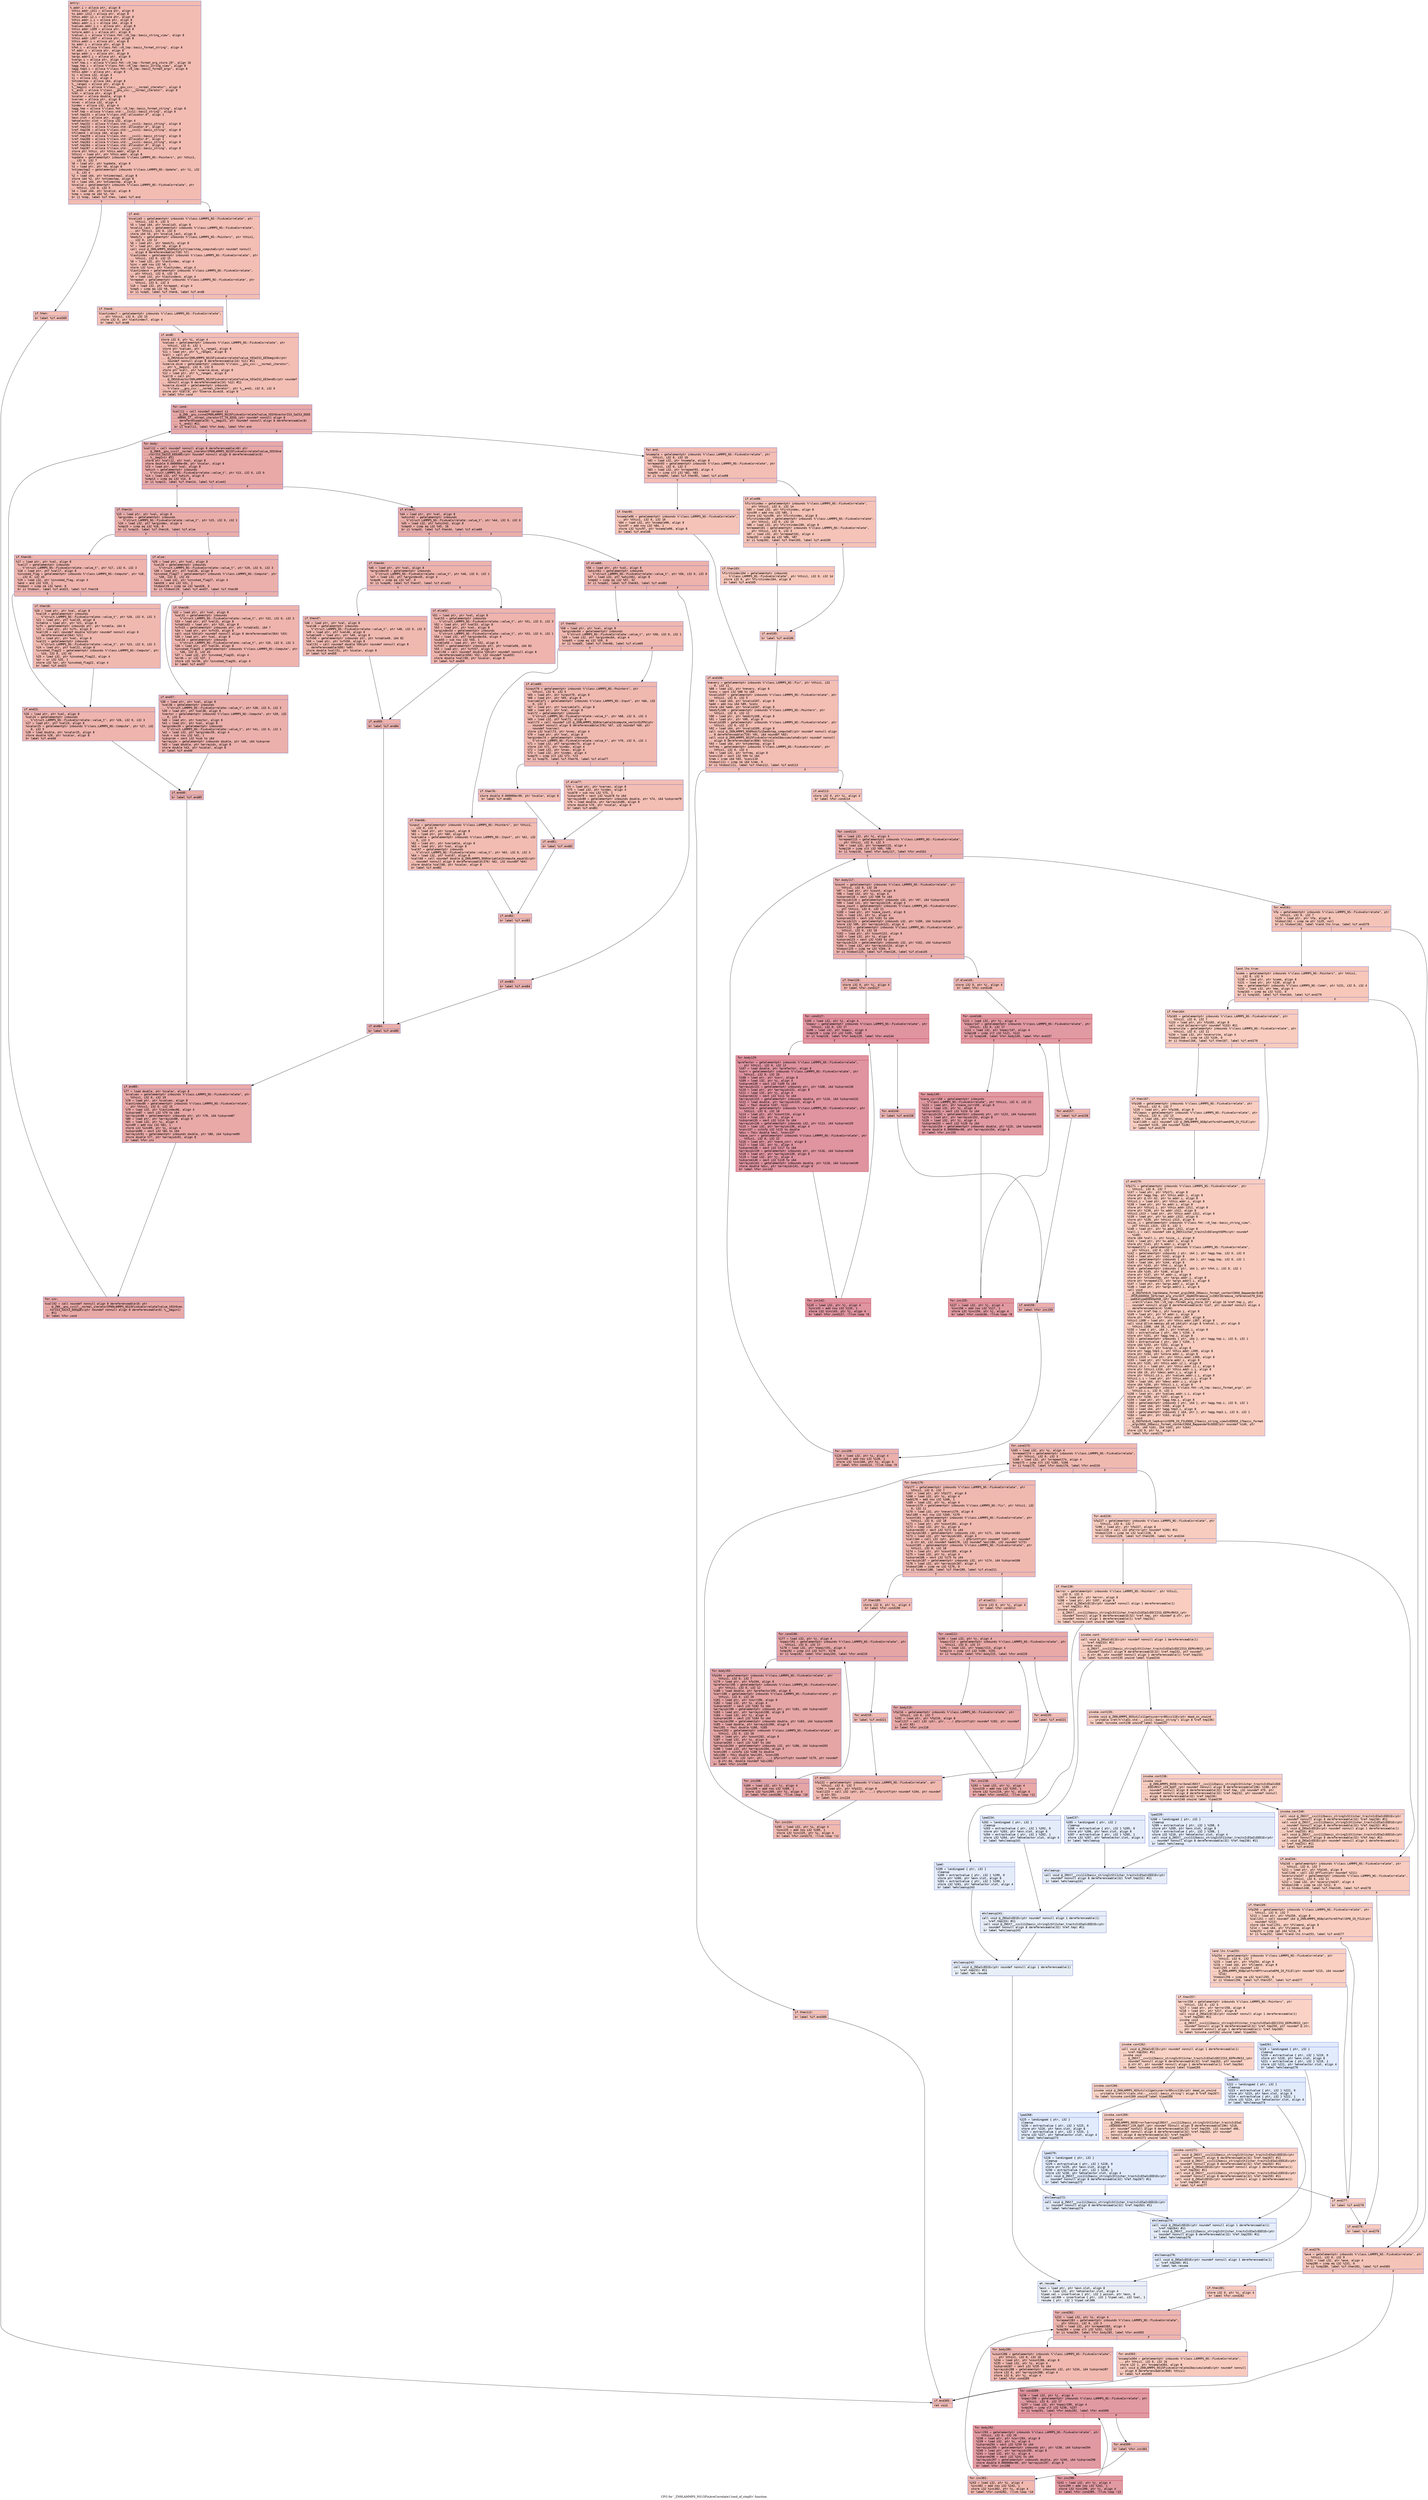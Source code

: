 digraph "CFG for '_ZN9LAMMPS_NS15FixAveCorrelate11end_of_stepEv' function" {
	label="CFG for '_ZN9LAMMPS_NS15FixAveCorrelate11end_of_stepEv' function";

	Node0x55703a9df1a0 [shape=record,color="#3d50c3ff", style=filled, fillcolor="#e1675170" fontname="Courier",label="{entry:\l|  %.addr.i = alloca ptr, align 8\l  %this.addr.i311 = alloca ptr, align 8\l  %s.addr.i312 = alloca ptr, align 8\l  %this.addr.i2.i = alloca ptr, align 8\l  %this.addr.i.i = alloca ptr, align 8\l  %desc.addr.i.i = alloca i64, align 8\l  %values.addr.i.i = alloca ptr, align 8\l  %this.addr.i309 = alloca ptr, align 8\l  %store.addr.i = alloca ptr, align 8\l  %retval.i = alloca %\"class.fmt::v9_lmp::basic_string_view\", align 8\l  %this.addr.i307 = alloca ptr, align 8\l  %this.addr.i = alloca ptr, align 8\l  %s.addr.i = alloca ptr, align 8\l  %fmt.i = alloca %\"class.fmt::v9_lmp::basic_format_string\", align 8\l  %f.addr.i = alloca ptr, align 8\l  %args.addr.i = alloca ptr, align 8\l  %args.addr2.i = alloca ptr, align 8\l  %vargs.i = alloca ptr, align 8\l  %ref.tmp.i = alloca %\"class.fmt::v9_lmp::format_arg_store.20\", align 16\l  %agg.tmp.i = alloca %\"class.fmt::v9_lmp::basic_string_view\", align 8\l  %agg.tmp3.i = alloca %\"class.fmt::v9_lmp::basic_format_args\", align 8\l  %this.addr = alloca ptr, align 8\l  %i = alloca i32, align 4\l  %j = alloca i32, align 4\l  %ntimestep = alloca i64, align 8\l  %__range1 = alloca ptr, align 8\l  %__begin1 = alloca %\"class.__gnu_cxx::__normal_iterator\", align 8\l  %__end1 = alloca %\"class.__gnu_cxx::__normal_iterator\", align 8\l  %val = alloca ptr, align 8\l  %scalar = alloca double, align 8\l  %varvec = alloca ptr, align 8\l  %nvec = alloca i32, align 4\l  %index = alloca i32, align 4\l  %agg.tmp = alloca %\"class.fmt::v9_lmp::basic_format_string\", align 8\l  %ref.tmp = alloca %\"class.std::__cxx11::basic_string\", align 8\l  %ref.tmp231 = alloca %\"class.std::allocator.0\", align 1\l  %exn.slot = alloca ptr, align 8\l  %ehselector.slot = alloca i32, align 4\l  %ref.tmp232 = alloca %\"class.std::__cxx11::basic_string\", align 8\l  %ref.tmp233 = alloca %\"class.std::allocator.0\", align 1\l  %ref.tmp236 = alloca %\"class.std::__cxx11::basic_string\", align 8\l  %fileend = alloca i64, align 8\l  %ref.tmp259 = alloca %\"class.std::__cxx11::basic_string\", align 8\l  %ref.tmp260 = alloca %\"class.std::allocator.0\", align 1\l  %ref.tmp263 = alloca %\"class.std::__cxx11::basic_string\", align 8\l  %ref.tmp264 = alloca %\"class.std::allocator.0\", align 1\l  %ref.tmp267 = alloca %\"class.std::__cxx11::basic_string\", align 8\l  store ptr %this, ptr %this.addr, align 8\l  %this1 = load ptr, ptr %this.addr, align 8\l  %update = getelementptr inbounds %\"class.LAMMPS_NS::Pointers\", ptr %this1,\l... i32 0, i32 7\l  %0 = load ptr, ptr %update, align 8\l  %1 = load ptr, ptr %0, align 8\l  %ntimestep2 = getelementptr inbounds %\"class.LAMMPS_NS::Update\", ptr %1, i32\l... 0, i32 4\l  %2 = load i64, ptr %ntimestep2, align 8\l  store i64 %2, ptr %ntimestep, align 8\l  %3 = load i64, ptr %ntimestep, align 8\l  %nvalid = getelementptr inbounds %\"class.LAMMPS_NS::FixAveCorrelate\", ptr\l... %this1, i32 0, i32 5\l  %4 = load i64, ptr %nvalid, align 8\l  %cmp = icmp ne i64 %3, %4\l  br i1 %cmp, label %if.then, label %if.end\l|{<s0>T|<s1>F}}"];
	Node0x55703a9df1a0:s0 -> Node0x55703a9e1e30[tooltip="entry -> if.then\nProbability 50.00%" ];
	Node0x55703a9df1a0:s1 -> Node0x55703a9e1e80[tooltip="entry -> if.end\nProbability 50.00%" ];
	Node0x55703a9e1e30 [shape=record,color="#3d50c3ff", style=filled, fillcolor="#e36c5570" fontname="Courier",label="{if.then:\l|  br label %if.end305\l}"];
	Node0x55703a9e1e30 -> Node0x55703a9e1f80[tooltip="if.then -> if.end305\nProbability 100.00%" ];
	Node0x55703a9e1e80 [shape=record,color="#3d50c3ff", style=filled, fillcolor="#e36c5570" fontname="Courier",label="{if.end:\l|  %nvalid3 = getelementptr inbounds %\"class.LAMMPS_NS::FixAveCorrelate\", ptr\l... %this1, i32 0, i32 5\l  %5 = load i64, ptr %nvalid3, align 8\l  %nvalid_last = getelementptr inbounds %\"class.LAMMPS_NS::FixAveCorrelate\",\l... ptr %this1, i32 0, i32 6\l  store i64 %5, ptr %nvalid_last, align 8\l  %modify = getelementptr inbounds %\"class.LAMMPS_NS::Pointers\", ptr %this1,\l... i32 0, i32 12\l  %6 = load ptr, ptr %modify, align 8\l  %7 = load ptr, ptr %6, align 8\l  call void @_ZN9LAMMPS_NS6Modify17clearstep_computeEv(ptr noundef nonnull\l... align 8 dereferenceable(720) %7)\l  %lastindex = getelementptr inbounds %\"class.LAMMPS_NS::FixAveCorrelate\", ptr\l... %this1, i32 0, i32 15\l  %8 = load i32, ptr %lastindex, align 4\l  %inc = add nsw i32 %8, 1\l  store i32 %inc, ptr %lastindex, align 4\l  %lastindex4 = getelementptr inbounds %\"class.LAMMPS_NS::FixAveCorrelate\",\l... ptr %this1, i32 0, i32 15\l  %9 = load i32, ptr %lastindex4, align 4\l  %nrepeat = getelementptr inbounds %\"class.LAMMPS_NS::FixAveCorrelate\", ptr\l... %this1, i32 0, i32 3\l  %10 = load i32, ptr %nrepeat, align 4\l  %cmp5 = icmp eq i32 %9, %10\l  br i1 %cmp5, label %if.then6, label %if.end8\l|{<s0>T|<s1>F}}"];
	Node0x55703a9e1e80:s0 -> Node0x55703a9e2cf0[tooltip="if.end -> if.then6\nProbability 50.00%" ];
	Node0x55703a9e1e80:s1 -> Node0x55703a9e2d70[tooltip="if.end -> if.end8\nProbability 50.00%" ];
	Node0x55703a9e2cf0 [shape=record,color="#3d50c3ff", style=filled, fillcolor="#e8765c70" fontname="Courier",label="{if.then6:\l|  %lastindex7 = getelementptr inbounds %\"class.LAMMPS_NS::FixAveCorrelate\",\l... ptr %this1, i32 0, i32 15\l  store i32 0, ptr %lastindex7, align 4\l  br label %if.end8\l}"];
	Node0x55703a9e2cf0 -> Node0x55703a9e2d70[tooltip="if.then6 -> if.end8\nProbability 100.00%" ];
	Node0x55703a9e2d70 [shape=record,color="#3d50c3ff", style=filled, fillcolor="#e36c5570" fontname="Courier",label="{if.end8:\l|  store i32 0, ptr %i, align 4\l  %values = getelementptr inbounds %\"class.LAMMPS_NS::FixAveCorrelate\", ptr\l... %this1, i32 0, i32 1\l  store ptr %values, ptr %__range1, align 8\l  %11 = load ptr, ptr %__range1, align 8\l  %call = call ptr\l... @_ZNSt6vectorIN9LAMMPS_NS15FixAveCorrelate7value_tESaIS2_EE5beginEv(ptr\l... noundef nonnull align 8 dereferenceable(24) %11) #11\l  %coerce.dive = getelementptr inbounds %\"class.__gnu_cxx::__normal_iterator\",\l... ptr %__begin1, i32 0, i32 0\l  store ptr %call, ptr %coerce.dive, align 8\l  %12 = load ptr, ptr %__range1, align 8\l  %call9 = call ptr\l... @_ZNSt6vectorIN9LAMMPS_NS15FixAveCorrelate7value_tESaIS2_EE3endEv(ptr noundef\l... nonnull align 8 dereferenceable(24) %12) #11\l  %coerce.dive10 = getelementptr inbounds\l... %\"class.__gnu_cxx::__normal_iterator\", ptr %__end1, i32 0, i32 0\l  store ptr %call9, ptr %coerce.dive10, align 8\l  br label %for.cond\l}"];
	Node0x55703a9e2d70 -> Node0x55703a9e3330[tooltip="if.end8 -> for.cond\nProbability 100.00%" ];
	Node0x55703a9e3330 [shape=record,color="#3d50c3ff", style=filled, fillcolor="#ca3b3770" fontname="Courier",label="{for.cond:\l|  %call11 = call noundef zeroext i1\l... @_ZN9__gnu_cxxneIPN9LAMMPS_NS15FixAveCorrelate7value_tESt6vectorIS3_SaIS3_EEEE\l...bRKNS_17__normal_iteratorIT_T0_EESD_(ptr noundef nonnull align 8\l... dereferenceable(8) %__begin1, ptr noundef nonnull align 8 dereferenceable(8)\l... %__end1) #11\l  br i1 %call11, label %for.body, label %for.end\l|{<s0>T|<s1>F}}"];
	Node0x55703a9e3330:s0 -> Node0x55703a9e3c90[tooltip="for.cond -> for.body\nProbability 96.88%" ];
	Node0x55703a9e3330:s1 -> Node0x55703a9e3d10[tooltip="for.cond -> for.end\nProbability 3.12%" ];
	Node0x55703a9e3c90 [shape=record,color="#3d50c3ff", style=filled, fillcolor="#ca3b3770" fontname="Courier",label="{for.body:\l|  %call12 = call noundef nonnull align 8 dereferenceable(48) ptr\l... @_ZNK9__gnu_cxx17__normal_iteratorIPN9LAMMPS_NS15FixAveCorrelate7value_tESt6ve\l...ctorIS3_SaIS3_EEEdeEv(ptr noundef nonnull align 8 dereferenceable(8)\l... %__begin1) #11\l  store ptr %call12, ptr %val, align 8\l  store double 0.000000e+00, ptr %scalar, align 8\l  %13 = load ptr, ptr %val, align 8\l  %which = getelementptr inbounds\l... %\"struct.LAMMPS_NS::FixAveCorrelate::value_t\", ptr %13, i32 0, i32 0\l  %14 = load i32, ptr %which, align 8\l  %cmp13 = icmp eq i32 %14, 8\l  br i1 %cmp13, label %if.then14, label %if.else41\l|{<s0>T|<s1>F}}"];
	Node0x55703a9e3c90:s0 -> Node0x55703a9e42f0[tooltip="for.body -> if.then14\nProbability 50.00%" ];
	Node0x55703a9e3c90:s1 -> Node0x55703a9e4370[tooltip="for.body -> if.else41\nProbability 50.00%" ];
	Node0x55703a9e42f0 [shape=record,color="#3d50c3ff", style=filled, fillcolor="#d0473d70" fontname="Courier",label="{if.then14:\l|  %15 = load ptr, ptr %val, align 8\l  %argindex = getelementptr inbounds\l... %\"struct.LAMMPS_NS::FixAveCorrelate::value_t\", ptr %15, i32 0, i32 1\l  %16 = load i32, ptr %argindex, align 4\l  %cmp15 = icmp eq i32 %16, 0\l  br i1 %cmp15, label %if.then16, label %if.else\l|{<s0>T|<s1>F}}"];
	Node0x55703a9e42f0:s0 -> Node0x55703a9e4740[tooltip="if.then14 -> if.then16\nProbability 37.50%" ];
	Node0x55703a9e42f0:s1 -> Node0x55703a9e47c0[tooltip="if.then14 -> if.else\nProbability 62.50%" ];
	Node0x55703a9e4740 [shape=record,color="#3d50c3ff", style=filled, fillcolor="#d8564670" fontname="Courier",label="{if.then16:\l|  %17 = load ptr, ptr %val, align 8\l  %val17 = getelementptr inbounds\l... %\"struct.LAMMPS_NS::FixAveCorrelate::value_t\", ptr %17, i32 0, i32 3\l  %18 = load ptr, ptr %val17, align 8\l  %invoked_flag = getelementptr inbounds %\"class.LAMMPS_NS::Compute\", ptr %18,\l... i32 0, i32 43\l  %19 = load i32, ptr %invoked_flag, align 4\l  %and = and i32 %19, 1\l  %tobool = icmp ne i32 %and, 0\l  br i1 %tobool, label %if.end23, label %if.then18\l|{<s0>T|<s1>F}}"];
	Node0x55703a9e4740:s0 -> Node0x55703a9e4dc0[tooltip="if.then16 -> if.end23\nProbability 50.00%" ];
	Node0x55703a9e4740:s1 -> Node0x55703a9e4e40[tooltip="if.then16 -> if.then18\nProbability 50.00%" ];
	Node0x55703a9e4e40 [shape=record,color="#3d50c3ff", style=filled, fillcolor="#de614d70" fontname="Courier",label="{if.then18:\l|  %20 = load ptr, ptr %val, align 8\l  %val19 = getelementptr inbounds\l... %\"struct.LAMMPS_NS::FixAveCorrelate::value_t\", ptr %20, i32 0, i32 3\l  %21 = load ptr, ptr %val19, align 8\l  %vtable = load ptr, ptr %21, align 8\l  %vfn = getelementptr inbounds ptr, ptr %vtable, i64 6\l  %22 = load ptr, ptr %vfn, align 8\l  %call20 = call noundef double %22(ptr noundef nonnull align 8\l... dereferenceable(564) %21)\l  %23 = load ptr, ptr %val, align 8\l  %val21 = getelementptr inbounds\l... %\"struct.LAMMPS_NS::FixAveCorrelate::value_t\", ptr %23, i32 0, i32 3\l  %24 = load ptr, ptr %val21, align 8\l  %invoked_flag22 = getelementptr inbounds %\"class.LAMMPS_NS::Compute\", ptr\l... %24, i32 0, i32 43\l  %25 = load i32, ptr %invoked_flag22, align 4\l  %or = or i32 %25, 1\l  store i32 %or, ptr %invoked_flag22, align 4\l  br label %if.end23\l}"];
	Node0x55703a9e4e40 -> Node0x55703a9e4dc0[tooltip="if.then18 -> if.end23\nProbability 100.00%" ];
	Node0x55703a9e4dc0 [shape=record,color="#3d50c3ff", style=filled, fillcolor="#d8564670" fontname="Courier",label="{if.end23:\l|  %26 = load ptr, ptr %val, align 8\l  %val24 = getelementptr inbounds\l... %\"struct.LAMMPS_NS::FixAveCorrelate::value_t\", ptr %26, i32 0, i32 3\l  %27 = load ptr, ptr %val24, align 8\l  %scalar25 = getelementptr inbounds %\"class.LAMMPS_NS::Compute\", ptr %27, i32\l... 0, i32 5\l  %28 = load double, ptr %scalar25, align 8\l  store double %28, ptr %scalar, align 8\l  br label %if.end40\l}"];
	Node0x55703a9e4dc0 -> Node0x55703a9e62e0[tooltip="if.end23 -> if.end40\nProbability 100.00%" ];
	Node0x55703a9e47c0 [shape=record,color="#3d50c3ff", style=filled, fillcolor="#d24b4070" fontname="Courier",label="{if.else:\l|  %29 = load ptr, ptr %val, align 8\l  %val26 = getelementptr inbounds\l... %\"struct.LAMMPS_NS::FixAveCorrelate::value_t\", ptr %29, i32 0, i32 3\l  %30 = load ptr, ptr %val26, align 8\l  %invoked_flag27 = getelementptr inbounds %\"class.LAMMPS_NS::Compute\", ptr\l... %30, i32 0, i32 43\l  %31 = load i32, ptr %invoked_flag27, align 4\l  %and28 = and i32 %31, 2\l  %tobool29 = icmp ne i32 %and28, 0\l  br i1 %tobool29, label %if.end37, label %if.then30\l|{<s0>T|<s1>F}}"];
	Node0x55703a9e47c0:s0 -> Node0x55703a9e6820[tooltip="if.else -> if.end37\nProbability 50.00%" ];
	Node0x55703a9e47c0:s1 -> Node0x55703a9e68a0[tooltip="if.else -> if.then30\nProbability 50.00%" ];
	Node0x55703a9e68a0 [shape=record,color="#3d50c3ff", style=filled, fillcolor="#d8564670" fontname="Courier",label="{if.then30:\l|  %32 = load ptr, ptr %val, align 8\l  %val31 = getelementptr inbounds\l... %\"struct.LAMMPS_NS::FixAveCorrelate::value_t\", ptr %32, i32 0, i32 3\l  %33 = load ptr, ptr %val31, align 8\l  %vtable32 = load ptr, ptr %33, align 8\l  %vfn33 = getelementptr inbounds ptr, ptr %vtable32, i64 7\l  %34 = load ptr, ptr %vfn33, align 8\l  call void %34(ptr noundef nonnull align 8 dereferenceable(564) %33)\l  %35 = load ptr, ptr %val, align 8\l  %val34 = getelementptr inbounds\l... %\"struct.LAMMPS_NS::FixAveCorrelate::value_t\", ptr %35, i32 0, i32 3\l  %36 = load ptr, ptr %val34, align 8\l  %invoked_flag35 = getelementptr inbounds %\"class.LAMMPS_NS::Compute\", ptr\l... %36, i32 0, i32 43\l  %37 = load i32, ptr %invoked_flag35, align 4\l  %or36 = or i32 %37, 2\l  store i32 %or36, ptr %invoked_flag35, align 4\l  br label %if.end37\l}"];
	Node0x55703a9e68a0 -> Node0x55703a9e6820[tooltip="if.then30 -> if.end37\nProbability 100.00%" ];
	Node0x55703a9e6820 [shape=record,color="#3d50c3ff", style=filled, fillcolor="#d24b4070" fontname="Courier",label="{if.end37:\l|  %38 = load ptr, ptr %val, align 8\l  %val38 = getelementptr inbounds\l... %\"struct.LAMMPS_NS::FixAveCorrelate::value_t\", ptr %38, i32 0, i32 3\l  %39 = load ptr, ptr %val38, align 8\l  %vector = getelementptr inbounds %\"class.LAMMPS_NS::Compute\", ptr %39, i32\l... 0, i32 6\l  %40 = load ptr, ptr %vector, align 8\l  %41 = load ptr, ptr %val, align 8\l  %argindex39 = getelementptr inbounds\l... %\"struct.LAMMPS_NS::FixAveCorrelate::value_t\", ptr %41, i32 0, i32 1\l  %42 = load i32, ptr %argindex39, align 4\l  %sub = sub nsw i32 %42, 1\l  %idxprom = sext i32 %sub to i64\l  %arrayidx = getelementptr inbounds double, ptr %40, i64 %idxprom\l  %43 = load double, ptr %arrayidx, align 8\l  store double %43, ptr %scalar, align 8\l  br label %if.end40\l}"];
	Node0x55703a9e6820 -> Node0x55703a9e62e0[tooltip="if.end37 -> if.end40\nProbability 100.00%" ];
	Node0x55703a9e62e0 [shape=record,color="#3d50c3ff", style=filled, fillcolor="#d0473d70" fontname="Courier",label="{if.end40:\l|  br label %if.end85\l}"];
	Node0x55703a9e62e0 -> Node0x55703a9e7d00[tooltip="if.end40 -> if.end85\nProbability 100.00%" ];
	Node0x55703a9e4370 [shape=record,color="#3d50c3ff", style=filled, fillcolor="#d0473d70" fontname="Courier",label="{if.else41:\l|  %44 = load ptr, ptr %val, align 8\l  %which42 = getelementptr inbounds\l... %\"struct.LAMMPS_NS::FixAveCorrelate::value_t\", ptr %44, i32 0, i32 0\l  %45 = load i32, ptr %which42, align 8\l  %cmp43 = icmp eq i32 %45, 16\l  br i1 %cmp43, label %if.then44, label %if.else60\l|{<s0>T|<s1>F}}"];
	Node0x55703a9e4370:s0 -> Node0x55703a9e8080[tooltip="if.else41 -> if.then44\nProbability 50.00%" ];
	Node0x55703a9e4370:s1 -> Node0x55703a9e8100[tooltip="if.else41 -> if.else60\nProbability 50.00%" ];
	Node0x55703a9e8080 [shape=record,color="#3d50c3ff", style=filled, fillcolor="#d6524470" fontname="Courier",label="{if.then44:\l|  %46 = load ptr, ptr %val, align 8\l  %argindex45 = getelementptr inbounds\l... %\"struct.LAMMPS_NS::FixAveCorrelate::value_t\", ptr %46, i32 0, i32 1\l  %47 = load i32, ptr %argindex45, align 4\l  %cmp46 = icmp eq i32 %47, 0\l  br i1 %cmp46, label %if.then47, label %if.else52\l|{<s0>T|<s1>F}}"];
	Node0x55703a9e8080:s0 -> Node0x55703a9e8ce0[tooltip="if.then44 -> if.then47\nProbability 37.50%" ];
	Node0x55703a9e8080:s1 -> Node0x55703a9e8d60[tooltip="if.then44 -> if.else52\nProbability 62.50%" ];
	Node0x55703a9e8ce0 [shape=record,color="#3d50c3ff", style=filled, fillcolor="#de614d70" fontname="Courier",label="{if.then47:\l|  %48 = load ptr, ptr %val, align 8\l  %val48 = getelementptr inbounds\l... %\"struct.LAMMPS_NS::FixAveCorrelate::value_t\", ptr %48, i32 0, i32 3\l  %49 = load ptr, ptr %val48, align 8\l  %vtable49 = load ptr, ptr %49, align 8\l  %vfn50 = getelementptr inbounds ptr, ptr %vtable49, i64 82\l  %50 = load ptr, ptr %vfn50, align 8\l  %call51 = call noundef double %50(ptr noundef nonnull align 8\l... dereferenceable(656) %49)\l  store double %call51, ptr %scalar, align 8\l  br label %if.end59\l}"];
	Node0x55703a9e8ce0 -> Node0x55703a9e9440[tooltip="if.then47 -> if.end59\nProbability 100.00%" ];
	Node0x55703a9e8d60 [shape=record,color="#3d50c3ff", style=filled, fillcolor="#d8564670" fontname="Courier",label="{if.else52:\l|  %51 = load ptr, ptr %val, align 8\l  %val53 = getelementptr inbounds\l... %\"struct.LAMMPS_NS::FixAveCorrelate::value_t\", ptr %51, i32 0, i32 3\l  %52 = load ptr, ptr %val53, align 8\l  %53 = load ptr, ptr %val, align 8\l  %argindex54 = getelementptr inbounds\l... %\"struct.LAMMPS_NS::FixAveCorrelate::value_t\", ptr %53, i32 0, i32 1\l  %54 = load i32, ptr %argindex54, align 4\l  %sub55 = sub nsw i32 %54, 1\l  %vtable56 = load ptr, ptr %52, align 8\l  %vfn57 = getelementptr inbounds ptr, ptr %vtable56, i64 83\l  %55 = load ptr, ptr %vfn57, align 8\l  %call58 = call noundef double %55(ptr noundef nonnull align 8\l... dereferenceable(656) %52, i32 noundef %sub55)\l  store double %call58, ptr %scalar, align 8\l  br label %if.end59\l}"];
	Node0x55703a9e8d60 -> Node0x55703a9e9440[tooltip="if.else52 -> if.end59\nProbability 100.00%" ];
	Node0x55703a9e9440 [shape=record,color="#3d50c3ff", style=filled, fillcolor="#d6524470" fontname="Courier",label="{if.end59:\l|  br label %if.end84\l}"];
	Node0x55703a9e9440 -> Node0x55703a9e9e30[tooltip="if.end59 -> if.end84\nProbability 100.00%" ];
	Node0x55703a9e8100 [shape=record,color="#3d50c3ff", style=filled, fillcolor="#d6524470" fontname="Courier",label="{if.else60:\l|  %56 = load ptr, ptr %val, align 8\l  %which61 = getelementptr inbounds\l... %\"struct.LAMMPS_NS::FixAveCorrelate::value_t\", ptr %56, i32 0, i32 0\l  %57 = load i32, ptr %which61, align 8\l  %cmp62 = icmp eq i32 %57, 32\l  br i1 %cmp62, label %if.then63, label %if.end83\l|{<s0>T|<s1>F}}"];
	Node0x55703a9e8100:s0 -> Node0x55703a9ea190[tooltip="if.else60 -> if.then63\nProbability 50.00%" ];
	Node0x55703a9e8100:s1 -> Node0x55703a9ea210[tooltip="if.else60 -> if.end83\nProbability 50.00%" ];
	Node0x55703a9ea190 [shape=record,color="#3d50c3ff", style=filled, fillcolor="#dc5d4a70" fontname="Courier",label="{if.then63:\l|  %58 = load ptr, ptr %val, align 8\l  %argindex64 = getelementptr inbounds\l... %\"struct.LAMMPS_NS::FixAveCorrelate::value_t\", ptr %58, i32 0, i32 1\l  %59 = load i32, ptr %argindex64, align 4\l  %cmp65 = icmp eq i32 %59, 0\l  br i1 %cmp65, label %if.then66, label %if.else69\l|{<s0>T|<s1>F}}"];
	Node0x55703a9ea190:s0 -> Node0x55703a9ea5e0[tooltip="if.then63 -> if.then66\nProbability 37.50%" ];
	Node0x55703a9ea190:s1 -> Node0x55703a9ea660[tooltip="if.then63 -> if.else69\nProbability 62.50%" ];
	Node0x55703a9ea5e0 [shape=record,color="#3d50c3ff", style=filled, fillcolor="#e1675170" fontname="Courier",label="{if.then66:\l|  %input = getelementptr inbounds %\"class.LAMMPS_NS::Pointers\", ptr %this1,\l... i32 0, i32 5\l  %60 = load ptr, ptr %input, align 8\l  %61 = load ptr, ptr %60, align 8\l  %variable = getelementptr inbounds %\"class.LAMMPS_NS::Input\", ptr %61, i32\l... 0, i32 3\l  %62 = load ptr, ptr %variable, align 8\l  %63 = load ptr, ptr %val, align 8\l  %val67 = getelementptr inbounds\l... %\"struct.LAMMPS_NS::FixAveCorrelate::value_t\", ptr %63, i32 0, i32 3\l  %64 = load i32, ptr %val67, align 8\l  %call68 = call noundef double @_ZN9LAMMPS_NS8Variable13compute_equalEi(ptr\l... noundef nonnull align 8 dereferenceable(376) %62, i32 noundef %64)\l  store double %call68, ptr %scalar, align 8\l  br label %if.end82\l}"];
	Node0x55703a9ea5e0 -> Node0x55703a9eaff0[tooltip="if.then66 -> if.end82\nProbability 100.00%" ];
	Node0x55703a9ea660 [shape=record,color="#3d50c3ff", style=filled, fillcolor="#de614d70" fontname="Courier",label="{if.else69:\l|  %input70 = getelementptr inbounds %\"class.LAMMPS_NS::Pointers\", ptr\l... %this1, i32 0, i32 5\l  %65 = load ptr, ptr %input70, align 8\l  %66 = load ptr, ptr %65, align 8\l  %variable71 = getelementptr inbounds %\"class.LAMMPS_NS::Input\", ptr %66, i32\l... 0, i32 3\l  %67 = load ptr, ptr %variable71, align 8\l  %68 = load ptr, ptr %val, align 8\l  %val72 = getelementptr inbounds\l... %\"struct.LAMMPS_NS::FixAveCorrelate::value_t\", ptr %68, i32 0, i32 3\l  %69 = load i32, ptr %val72, align 8\l  %call73 = call noundef i32 @_ZN9LAMMPS_NS8Variable14compute_vectorEiPPd(ptr\l... noundef nonnull align 8 dereferenceable(376) %67, i32 noundef %69, ptr\l... noundef %varvec)\l  store i32 %call73, ptr %nvec, align 4\l  %70 = load ptr, ptr %val, align 8\l  %argindex74 = getelementptr inbounds\l... %\"struct.LAMMPS_NS::FixAveCorrelate::value_t\", ptr %70, i32 0, i32 1\l  %71 = load i32, ptr %argindex74, align 4\l  store i32 %71, ptr %index, align 4\l  %72 = load i32, ptr %nvec, align 4\l  %73 = load i32, ptr %index, align 4\l  %cmp75 = icmp slt i32 %72, %73\l  br i1 %cmp75, label %if.then76, label %if.else77\l|{<s0>T|<s1>F}}"];
	Node0x55703a9ea660:s0 -> Node0x55703a9ebc30[tooltip="if.else69 -> if.then76\nProbability 50.00%" ];
	Node0x55703a9ea660:s1 -> Node0x55703a9ebd10[tooltip="if.else69 -> if.else77\nProbability 50.00%" ];
	Node0x55703a9ebc30 [shape=record,color="#3d50c3ff", style=filled, fillcolor="#e36c5570" fontname="Courier",label="{if.then76:\l|  store double 0.000000e+00, ptr %scalar, align 8\l  br label %if.end81\l}"];
	Node0x55703a9ebc30 -> Node0x55703a9ebf40[tooltip="if.then76 -> if.end81\nProbability 100.00%" ];
	Node0x55703a9ebd10 [shape=record,color="#3d50c3ff", style=filled, fillcolor="#e36c5570" fontname="Courier",label="{if.else77:\l|  %74 = load ptr, ptr %varvec, align 8\l  %75 = load i32, ptr %index, align 4\l  %sub78 = sub nsw i32 %75, 1\l  %idxprom79 = sext i32 %sub78 to i64\l  %arrayidx80 = getelementptr inbounds double, ptr %74, i64 %idxprom79\l  %76 = load double, ptr %arrayidx80, align 8\l  store double %76, ptr %scalar, align 8\l  br label %if.end81\l}"];
	Node0x55703a9ebd10 -> Node0x55703a9ebf40[tooltip="if.else77 -> if.end81\nProbability 100.00%" ];
	Node0x55703a9ebf40 [shape=record,color="#3d50c3ff", style=filled, fillcolor="#de614d70" fontname="Courier",label="{if.end81:\l|  br label %if.end82\l}"];
	Node0x55703a9ebf40 -> Node0x55703a9eaff0[tooltip="if.end81 -> if.end82\nProbability 100.00%" ];
	Node0x55703a9eaff0 [shape=record,color="#3d50c3ff", style=filled, fillcolor="#dc5d4a70" fontname="Courier",label="{if.end82:\l|  br label %if.end83\l}"];
	Node0x55703a9eaff0 -> Node0x55703a9ea210[tooltip="if.end82 -> if.end83\nProbability 100.00%" ];
	Node0x55703a9ea210 [shape=record,color="#3d50c3ff", style=filled, fillcolor="#d6524470" fontname="Courier",label="{if.end83:\l|  br label %if.end84\l}"];
	Node0x55703a9ea210 -> Node0x55703a9e9e30[tooltip="if.end83 -> if.end84\nProbability 100.00%" ];
	Node0x55703a9e9e30 [shape=record,color="#3d50c3ff", style=filled, fillcolor="#d0473d70" fontname="Courier",label="{if.end84:\l|  br label %if.end85\l}"];
	Node0x55703a9e9e30 -> Node0x55703a9e7d00[tooltip="if.end84 -> if.end85\nProbability 100.00%" ];
	Node0x55703a9e7d00 [shape=record,color="#3d50c3ff", style=filled, fillcolor="#ca3b3770" fontname="Courier",label="{if.end85:\l|  %77 = load double, ptr %scalar, align 8\l  %cvalues = getelementptr inbounds %\"class.LAMMPS_NS::FixAveCorrelate\", ptr\l... %this1, i32 0, i32 19\l  %78 = load ptr, ptr %cvalues, align 8\l  %lastindex86 = getelementptr inbounds %\"class.LAMMPS_NS::FixAveCorrelate\",\l... ptr %this1, i32 0, i32 15\l  %79 = load i32, ptr %lastindex86, align 4\l  %idxprom87 = sext i32 %79 to i64\l  %arrayidx88 = getelementptr inbounds ptr, ptr %78, i64 %idxprom87\l  %80 = load ptr, ptr %arrayidx88, align 8\l  %81 = load i32, ptr %i, align 4\l  %inc89 = add nsw i32 %81, 1\l  store i32 %inc89, ptr %i, align 4\l  %idxprom90 = sext i32 %81 to i64\l  %arrayidx91 = getelementptr inbounds double, ptr %80, i64 %idxprom90\l  store double %77, ptr %arrayidx91, align 8\l  br label %for.inc\l}"];
	Node0x55703a9e7d00 -> Node0x55703a9ecfc0[tooltip="if.end85 -> for.inc\nProbability 100.00%" ];
	Node0x55703a9ecfc0 [shape=record,color="#3d50c3ff", style=filled, fillcolor="#ca3b3770" fontname="Courier",label="{for.inc:\l|  %call92 = call noundef nonnull align 8 dereferenceable(8) ptr\l... @_ZN9__gnu_cxx17__normal_iteratorIPN9LAMMPS_NS15FixAveCorrelate7value_tESt6vec\l...torIS3_SaIS3_EEEppEv(ptr noundef nonnull align 8 dereferenceable(8) %__begin1)\l... #11\l  br label %for.cond\l}"];
	Node0x55703a9ecfc0 -> Node0x55703a9e3330[tooltip="for.inc -> for.cond\nProbability 100.00%" ];
	Node0x55703a9e3d10 [shape=record,color="#3d50c3ff", style=filled, fillcolor="#e36c5570" fontname="Courier",label="{for.end:\l|  %nsample = getelementptr inbounds %\"class.LAMMPS_NS::FixAveCorrelate\", ptr\l... %this1, i32 0, i32 16\l  %82 = load i32, ptr %nsample, align 8\l  %nrepeat93 = getelementptr inbounds %\"class.LAMMPS_NS::FixAveCorrelate\", ptr\l... %this1, i32 0, i32 3\l  %83 = load i32, ptr %nrepeat93, align 4\l  %cmp94 = icmp slt i32 %82, %83\l  br i1 %cmp94, label %if.then95, label %if.else98\l|{<s0>T|<s1>F}}"];
	Node0x55703a9e3d10:s0 -> Node0x55703a9ed630[tooltip="for.end -> if.then95\nProbability 50.00%" ];
	Node0x55703a9e3d10:s1 -> Node0x55703a9ed6b0[tooltip="for.end -> if.else98\nProbability 50.00%" ];
	Node0x55703a9ed630 [shape=record,color="#3d50c3ff", style=filled, fillcolor="#e8765c70" fontname="Courier",label="{if.then95:\l|  %nsample96 = getelementptr inbounds %\"class.LAMMPS_NS::FixAveCorrelate\",\l... ptr %this1, i32 0, i32 16\l  %84 = load i32, ptr %nsample96, align 8\l  %inc97 = add nsw i32 %84, 1\l  store i32 %inc97, ptr %nsample96, align 8\l  br label %if.end106\l}"];
	Node0x55703a9ed630 -> Node0x55703a9edaa0[tooltip="if.then95 -> if.end106\nProbability 100.00%" ];
	Node0x55703a9ed6b0 [shape=record,color="#3d50c3ff", style=filled, fillcolor="#e8765c70" fontname="Courier",label="{if.else98:\l|  %firstindex = getelementptr inbounds %\"class.LAMMPS_NS::FixAveCorrelate\",\l... ptr %this1, i32 0, i32 14\l  %85 = load i32, ptr %firstindex, align 8\l  %inc99 = add nsw i32 %85, 1\l  store i32 %inc99, ptr %firstindex, align 8\l  %firstindex100 = getelementptr inbounds %\"class.LAMMPS_NS::FixAveCorrelate\",\l... ptr %this1, i32 0, i32 14\l  %86 = load i32, ptr %firstindex100, align 8\l  %nrepeat101 = getelementptr inbounds %\"class.LAMMPS_NS::FixAveCorrelate\",\l... ptr %this1, i32 0, i32 3\l  %87 = load i32, ptr %nrepeat101, align 4\l  %cmp102 = icmp eq i32 %86, %87\l  br i1 %cmp102, label %if.then103, label %if.end105\l|{<s0>T|<s1>F}}"];
	Node0x55703a9ed6b0:s0 -> Node0x55703a9ee170[tooltip="if.else98 -> if.then103\nProbability 50.00%" ];
	Node0x55703a9ed6b0:s1 -> Node0x55703a9ee1f0[tooltip="if.else98 -> if.end105\nProbability 50.00%" ];
	Node0x55703a9ee170 [shape=record,color="#3d50c3ff", style=filled, fillcolor="#ec7f6370" fontname="Courier",label="{if.then103:\l|  %firstindex104 = getelementptr inbounds\l... %\"class.LAMMPS_NS::FixAveCorrelate\", ptr %this1, i32 0, i32 14\l  store i32 0, ptr %firstindex104, align 8\l  br label %if.end105\l}"];
	Node0x55703a9ee170 -> Node0x55703a9ee1f0[tooltip="if.then103 -> if.end105\nProbability 100.00%" ];
	Node0x55703a9ee1f0 [shape=record,color="#3d50c3ff", style=filled, fillcolor="#e8765c70" fontname="Courier",label="{if.end105:\l|  br label %if.end106\l}"];
	Node0x55703a9ee1f0 -> Node0x55703a9edaa0[tooltip="if.end105 -> if.end106\nProbability 100.00%" ];
	Node0x55703a9edaa0 [shape=record,color="#3d50c3ff", style=filled, fillcolor="#e36c5570" fontname="Courier",label="{if.end106:\l|  %nevery = getelementptr inbounds %\"class.LAMMPS_NS::Fix\", ptr %this1, i32\l... 0, i32 11\l  %88 = load i32, ptr %nevery, align 8\l  %conv = sext i32 %88 to i64\l  %nvalid107 = getelementptr inbounds %\"class.LAMMPS_NS::FixAveCorrelate\", ptr\l... %this1, i32 0, i32 5\l  %89 = load i64, ptr %nvalid107, align 8\l  %add = add nsw i64 %89, %conv\l  store i64 %add, ptr %nvalid107, align 8\l  %modify108 = getelementptr inbounds %\"class.LAMMPS_NS::Pointers\", ptr\l... %this1, i32 0, i32 12\l  %90 = load ptr, ptr %modify108, align 8\l  %91 = load ptr, ptr %90, align 8\l  %nvalid109 = getelementptr inbounds %\"class.LAMMPS_NS::FixAveCorrelate\", ptr\l... %this1, i32 0, i32 5\l  %92 = load i64, ptr %nvalid109, align 8\l  call void @_ZN9LAMMPS_NS6Modify15addstep_computeEl(ptr noundef nonnull align\l... 8 dereferenceable(720) %91, i64 noundef %92)\l  call void @_ZN9LAMMPS_NS15FixAveCorrelate10accumulateEv(ptr noundef nonnull\l... align 8 dereferenceable(808) %this1)\l  %93 = load i64, ptr %ntimestep, align 8\l  %nfreq = getelementptr inbounds %\"class.LAMMPS_NS::FixAveCorrelate\", ptr\l... %this1, i32 0, i32 4\l  %94 = load i32, ptr %nfreq, align 8\l  %conv110 = sext i32 %94 to i64\l  %rem = srem i64 %93, %conv110\l  %tobool111 = icmp ne i64 %rem, 0\l  br i1 %tobool111, label %if.then112, label %if.end113\l|{<s0>T|<s1>F}}"];
	Node0x55703a9edaa0:s0 -> Node0x55703a9f0130[tooltip="if.end106 -> if.then112\nProbability 62.50%" ];
	Node0x55703a9edaa0:s1 -> Node0x55703a9f0180[tooltip="if.end106 -> if.end113\nProbability 37.50%" ];
	Node0x55703a9f0130 [shape=record,color="#3d50c3ff", style=filled, fillcolor="#e8765c70" fontname="Courier",label="{if.then112:\l|  br label %if.end305\l}"];
	Node0x55703a9f0130 -> Node0x55703a9e1f80[tooltip="if.then112 -> if.end305\nProbability 100.00%" ];
	Node0x55703a9f0180 [shape=record,color="#3d50c3ff", style=filled, fillcolor="#e97a5f70" fontname="Courier",label="{if.end113:\l|  store i32 0, ptr %i, align 4\l  br label %for.cond114\l}"];
	Node0x55703a9f0180 -> Node0x55703a9f03c0[tooltip="if.end113 -> for.cond114\nProbability 100.00%" ];
	Node0x55703a9f03c0 [shape=record,color="#3d50c3ff", style=filled, fillcolor="#d24b4070" fontname="Courier",label="{for.cond114:\l|  %95 = load i32, ptr %i, align 4\l  %nrepeat115 = getelementptr inbounds %\"class.LAMMPS_NS::FixAveCorrelate\",\l... ptr %this1, i32 0, i32 3\l  %96 = load i32, ptr %nrepeat115, align 4\l  %cmp116 = icmp slt i32 %95, %96\l  br i1 %cmp116, label %for.body117, label %for.end161\l|{<s0>T|<s1>F}}"];
	Node0x55703a9f03c0:s0 -> Node0x55703a9e8640[tooltip="for.cond114 -> for.body117\nProbability 96.88%" ];
	Node0x55703a9f03c0:s1 -> Node0x55703a9e86c0[tooltip="for.cond114 -> for.end161\nProbability 3.12%" ];
	Node0x55703a9e8640 [shape=record,color="#3d50c3ff", style=filled, fillcolor="#d24b4070" fontname="Courier",label="{for.body117:\l|  %count = getelementptr inbounds %\"class.LAMMPS_NS::FixAveCorrelate\", ptr\l... %this1, i32 0, i32 18\l  %97 = load ptr, ptr %count, align 8\l  %98 = load i32, ptr %i, align 4\l  %idxprom118 = sext i32 %98 to i64\l  %arrayidx119 = getelementptr inbounds i32, ptr %97, i64 %idxprom118\l  %99 = load i32, ptr %arrayidx119, align 4\l  %save_count = getelementptr inbounds %\"class.LAMMPS_NS::FixAveCorrelate\",\l... ptr %this1, i32 0, i32 21\l  %100 = load ptr, ptr %save_count, align 8\l  %101 = load i32, ptr %i, align 4\l  %idxprom120 = sext i32 %101 to i64\l  %arrayidx121 = getelementptr inbounds i32, ptr %100, i64 %idxprom120\l  store i32 %99, ptr %arrayidx121, align 4\l  %count122 = getelementptr inbounds %\"class.LAMMPS_NS::FixAveCorrelate\", ptr\l... %this1, i32 0, i32 18\l  %102 = load ptr, ptr %count122, align 8\l  %103 = load i32, ptr %i, align 4\l  %idxprom123 = sext i32 %103 to i64\l  %arrayidx124 = getelementptr inbounds i32, ptr %102, i64 %idxprom123\l  %104 = load i32, ptr %arrayidx124, align 4\l  %tobool125 = icmp ne i32 %104, 0\l  br i1 %tobool125, label %if.then126, label %if.else145\l|{<s0>T|<s1>F}}"];
	Node0x55703a9e8640:s0 -> Node0x55703a9f1d80[tooltip="for.body117 -> if.then126\nProbability 62.50%" ];
	Node0x55703a9e8640:s1 -> Node0x55703a9f1e00[tooltip="for.body117 -> if.else145\nProbability 37.50%" ];
	Node0x55703a9f1d80 [shape=record,color="#3d50c3ff", style=filled, fillcolor="#d6524470" fontname="Courier",label="{if.then126:\l|  store i32 0, ptr %j, align 4\l  br label %for.cond127\l}"];
	Node0x55703a9f1d80 -> Node0x55703a9f1fd0[tooltip="if.then126 -> for.cond127\nProbability 100.00%" ];
	Node0x55703a9f1fd0 [shape=record,color="#b70d28ff", style=filled, fillcolor="#b70d2870" fontname="Courier",label="{for.cond127:\l|  %105 = load i32, ptr %j, align 4\l  %npair = getelementptr inbounds %\"class.LAMMPS_NS::FixAveCorrelate\", ptr\l... %this1, i32 0, i32 17\l  %106 = load i32, ptr %npair, align 4\l  %cmp128 = icmp slt i32 %105, %106\l  br i1 %cmp128, label %for.body129, label %for.end144\l|{<s0>T|<s1>F}}"];
	Node0x55703a9f1fd0:s0 -> Node0x55703a9f2350[tooltip="for.cond127 -> for.body129\nProbability 96.88%" ];
	Node0x55703a9f1fd0:s1 -> Node0x55703a9f23d0[tooltip="for.cond127 -> for.end144\nProbability 3.12%" ];
	Node0x55703a9f2350 [shape=record,color="#b70d28ff", style=filled, fillcolor="#b70d2870" fontname="Courier",label="{for.body129:\l|  %prefactor = getelementptr inbounds %\"class.LAMMPS_NS::FixAveCorrelate\",\l... ptr %this1, i32 0, i32 12\l  %107 = load double, ptr %prefactor, align 8\l  %corr = getelementptr inbounds %\"class.LAMMPS_NS::FixAveCorrelate\", ptr\l... %this1, i32 0, i32 20\l  %108 = load ptr, ptr %corr, align 8\l  %109 = load i32, ptr %i, align 4\l  %idxprom130 = sext i32 %109 to i64\l  %arrayidx131 = getelementptr inbounds ptr, ptr %108, i64 %idxprom130\l  %110 = load ptr, ptr %arrayidx131, align 8\l  %111 = load i32, ptr %j, align 4\l  %idxprom132 = sext i32 %111 to i64\l  %arrayidx133 = getelementptr inbounds double, ptr %110, i64 %idxprom132\l  %112 = load double, ptr %arrayidx133, align 8\l  %mul = fmul double %107, %112\l  %count134 = getelementptr inbounds %\"class.LAMMPS_NS::FixAveCorrelate\", ptr\l... %this1, i32 0, i32 18\l  %113 = load ptr, ptr %count134, align 8\l  %114 = load i32, ptr %i, align 4\l  %idxprom135 = sext i32 %114 to i64\l  %arrayidx136 = getelementptr inbounds i32, ptr %113, i64 %idxprom135\l  %115 = load i32, ptr %arrayidx136, align 4\l  %conv137 = sitofp i32 %115 to double\l  %div = fdiv double %mul, %conv137\l  %save_corr = getelementptr inbounds %\"class.LAMMPS_NS::FixAveCorrelate\", ptr\l... %this1, i32 0, i32 22\l  %116 = load ptr, ptr %save_corr, align 8\l  %117 = load i32, ptr %i, align 4\l  %idxprom138 = sext i32 %117 to i64\l  %arrayidx139 = getelementptr inbounds ptr, ptr %116, i64 %idxprom138\l  %118 = load ptr, ptr %arrayidx139, align 8\l  %119 = load i32, ptr %j, align 4\l  %idxprom140 = sext i32 %119 to i64\l  %arrayidx141 = getelementptr inbounds double, ptr %118, i64 %idxprom140\l  store double %div, ptr %arrayidx141, align 8\l  br label %for.inc142\l}"];
	Node0x55703a9f2350 -> Node0x55703a9f38f0[tooltip="for.body129 -> for.inc142\nProbability 100.00%" ];
	Node0x55703a9f38f0 [shape=record,color="#b70d28ff", style=filled, fillcolor="#b70d2870" fontname="Courier",label="{for.inc142:\l|  %120 = load i32, ptr %j, align 4\l  %inc143 = add nsw i32 %120, 1\l  store i32 %inc143, ptr %j, align 4\l  br label %for.cond127, !llvm.loop !6\l}"];
	Node0x55703a9f38f0 -> Node0x55703a9f1fd0[tooltip="for.inc142 -> for.cond127\nProbability 100.00%" ];
	Node0x55703a9f23d0 [shape=record,color="#3d50c3ff", style=filled, fillcolor="#d6524470" fontname="Courier",label="{for.end144:\l|  br label %if.end158\l}"];
	Node0x55703a9f23d0 -> Node0x55703a9f3d30[tooltip="for.end144 -> if.end158\nProbability 100.00%" ];
	Node0x55703a9f1e00 [shape=record,color="#3d50c3ff", style=filled, fillcolor="#dc5d4a70" fontname="Courier",label="{if.else145:\l|  store i32 0, ptr %j, align 4\l  br label %for.cond146\l}"];
	Node0x55703a9f1e00 -> Node0x55703a9f3ec0[tooltip="if.else145 -> for.cond146\nProbability 100.00%" ];
	Node0x55703a9f3ec0 [shape=record,color="#b70d28ff", style=filled, fillcolor="#bb1b2c70" fontname="Courier",label="{for.cond146:\l|  %121 = load i32, ptr %j, align 4\l  %npair147 = getelementptr inbounds %\"class.LAMMPS_NS::FixAveCorrelate\", ptr\l... %this1, i32 0, i32 17\l  %122 = load i32, ptr %npair147, align 4\l  %cmp148 = icmp slt i32 %121, %122\l  br i1 %cmp148, label %for.body149, label %for.end157\l|{<s0>T|<s1>F}}"];
	Node0x55703a9f3ec0:s0 -> Node0x55703a9f4250[tooltip="for.cond146 -> for.body149\nProbability 96.88%" ];
	Node0x55703a9f3ec0:s1 -> Node0x55703a9f42d0[tooltip="for.cond146 -> for.end157\nProbability 3.12%" ];
	Node0x55703a9f4250 [shape=record,color="#b70d28ff", style=filled, fillcolor="#bb1b2c70" fontname="Courier",label="{for.body149:\l|  %save_corr150 = getelementptr inbounds\l... %\"class.LAMMPS_NS::FixAveCorrelate\", ptr %this1, i32 0, i32 22\l  %123 = load ptr, ptr %save_corr150, align 8\l  %124 = load i32, ptr %i, align 4\l  %idxprom151 = sext i32 %124 to i64\l  %arrayidx152 = getelementptr inbounds ptr, ptr %123, i64 %idxprom151\l  %125 = load ptr, ptr %arrayidx152, align 8\l  %126 = load i32, ptr %j, align 4\l  %idxprom153 = sext i32 %126 to i64\l  %arrayidx154 = getelementptr inbounds double, ptr %125, i64 %idxprom153\l  store double 0.000000e+00, ptr %arrayidx154, align 8\l  br label %for.inc155\l}"];
	Node0x55703a9f4250 -> Node0x55703a9f4a70[tooltip="for.body149 -> for.inc155\nProbability 100.00%" ];
	Node0x55703a9f4a70 [shape=record,color="#b70d28ff", style=filled, fillcolor="#bb1b2c70" fontname="Courier",label="{for.inc155:\l|  %127 = load i32, ptr %j, align 4\l  %inc156 = add nsw i32 %127, 1\l  store i32 %inc156, ptr %j, align 4\l  br label %for.cond146, !llvm.loop !8\l}"];
	Node0x55703a9f4a70 -> Node0x55703a9f3ec0[tooltip="for.inc155 -> for.cond146\nProbability 100.00%" ];
	Node0x55703a9f42d0 [shape=record,color="#3d50c3ff", style=filled, fillcolor="#dc5d4a70" fontname="Courier",label="{for.end157:\l|  br label %if.end158\l}"];
	Node0x55703a9f42d0 -> Node0x55703a9f3d30[tooltip="for.end157 -> if.end158\nProbability 100.00%" ];
	Node0x55703a9f3d30 [shape=record,color="#3d50c3ff", style=filled, fillcolor="#d24b4070" fontname="Courier",label="{if.end158:\l|  br label %for.inc159\l}"];
	Node0x55703a9f3d30 -> Node0x55703a9f4f60[tooltip="if.end158 -> for.inc159\nProbability 100.00%" ];
	Node0x55703a9f4f60 [shape=record,color="#3d50c3ff", style=filled, fillcolor="#d24b4070" fontname="Courier",label="{for.inc159:\l|  %128 = load i32, ptr %i, align 4\l  %inc160 = add nsw i32 %128, 1\l  store i32 %inc160, ptr %i, align 4\l  br label %for.cond114, !llvm.loop !9\l}"];
	Node0x55703a9f4f60 -> Node0x55703a9f03c0[tooltip="for.inc159 -> for.cond114\nProbability 100.00%" ];
	Node0x55703a9e86c0 [shape=record,color="#3d50c3ff", style=filled, fillcolor="#e97a5f70" fontname="Courier",label="{for.end161:\l|  %fp = getelementptr inbounds %\"class.LAMMPS_NS::FixAveCorrelate\", ptr\l... %this1, i32 0, i32 7\l  %129 = load ptr, ptr %fp, align 8\l  %tobool162 = icmp ne ptr %129, null\l  br i1 %tobool162, label %land.lhs.true, label %if.end279\l|{<s0>T|<s1>F}}"];
	Node0x55703a9e86c0:s0 -> Node0x55703a9f5600[tooltip="for.end161 -> land.lhs.true\nProbability 62.50%" ];
	Node0x55703a9e86c0:s1 -> Node0x55703a9f5680[tooltip="for.end161 -> if.end279\nProbability 37.50%" ];
	Node0x55703a9f5600 [shape=record,color="#3d50c3ff", style=filled, fillcolor="#ec7f6370" fontname="Courier",label="{land.lhs.true:\l|  %comm = getelementptr inbounds %\"class.LAMMPS_NS::Pointers\", ptr %this1,\l... i32 0, i32 9\l  %130 = load ptr, ptr %comm, align 8\l  %131 = load ptr, ptr %130, align 8\l  %me = getelementptr inbounds %\"class.LAMMPS_NS::Comm\", ptr %131, i32 0, i32 4\l  %132 = load i32, ptr %me, align 4\l  %cmp163 = icmp eq i32 %132, 0\l  br i1 %cmp163, label %if.then164, label %if.end279\l|{<s0>T|<s1>F}}"];
	Node0x55703a9f5600:s0 -> Node0x55703a9f5ba0[tooltip="land.lhs.true -> if.then164\nProbability 37.50%" ];
	Node0x55703a9f5600:s1 -> Node0x55703a9f5680[tooltip="land.lhs.true -> if.end279\nProbability 62.50%" ];
	Node0x55703a9f5ba0 [shape=record,color="#3d50c3ff", style=filled, fillcolor="#f08b6e70" fontname="Courier",label="{if.then164:\l|  %fp165 = getelementptr inbounds %\"class.LAMMPS_NS::FixAveCorrelate\", ptr\l... %this1, i32 0, i32 7\l  %133 = load ptr, ptr %fp165, align 8\l  call void @clearerr(ptr noundef %133) #11\l  %overwrite = getelementptr inbounds %\"class.LAMMPS_NS::FixAveCorrelate\", ptr\l... %this1, i32 0, i32 11\l  %134 = load i32, ptr %overwrite, align 4\l  %tobool166 = icmp ne i32 %134, 0\l  br i1 %tobool166, label %if.then167, label %if.end170\l|{<s0>T|<s1>F}}"];
	Node0x55703a9f5ba0:s0 -> Node0x55703a9f6190[tooltip="if.then164 -> if.then167\nProbability 62.50%" ];
	Node0x55703a9f5ba0:s1 -> Node0x55703a9f6210[tooltip="if.then164 -> if.end170\nProbability 37.50%" ];
	Node0x55703a9f6190 [shape=record,color="#3d50c3ff", style=filled, fillcolor="#f2907270" fontname="Courier",label="{if.then167:\l|  %fp168 = getelementptr inbounds %\"class.LAMMPS_NS::FixAveCorrelate\", ptr\l... %this1, i32 0, i32 7\l  %135 = load ptr, ptr %fp168, align 8\l  %filepos = getelementptr inbounds %\"class.LAMMPS_NS::FixAveCorrelate\", ptr\l... %this1, i32 0, i32 13\l  %136 = load i64, ptr %filepos, align 8\l  %call169 = call noundef i32 @_ZN9LAMMPS_NS8platform5fseekEP8_IO_FILEl(ptr\l... noundef %135, i64 noundef %136)\l  br label %if.end170\l}"];
	Node0x55703a9f6190 -> Node0x55703a9f6210[tooltip="if.then167 -> if.end170\nProbability 100.00%" ];
	Node0x55703a9f6210 [shape=record,color="#3d50c3ff", style=filled, fillcolor="#f08b6e70" fontname="Courier",label="{if.end170:\l|  %fp171 = getelementptr inbounds %\"class.LAMMPS_NS::FixAveCorrelate\", ptr\l... %this1, i32 0, i32 7\l  %137 = load ptr, ptr %fp171, align 8\l  store ptr %agg.tmp, ptr %this.addr.i, align 8\l  store ptr @.str.62, ptr %s.addr.i, align 8\l  %this1.i = load ptr, ptr %this.addr.i, align 8\l  %138 = load ptr, ptr %s.addr.i, align 8\l  store ptr %this1.i, ptr %this.addr.i311, align 8\l  store ptr %138, ptr %s.addr.i312, align 8\l  %this1.i313 = load ptr, ptr %this.addr.i311, align 8\l  %139 = load ptr, ptr %s.addr.i312, align 8\l  store ptr %139, ptr %this1.i313, align 8\l  %size_.i = getelementptr inbounds %\"class.fmt::v9_lmp::basic_string_view\",\l... ptr %this1.i313, i32 0, i32 1\l  %140 = load ptr, ptr %s.addr.i312, align 8\l  %call.i = call noundef i64 @_ZNSt11char_traitsIcE6lengthEPKc(ptr noundef\l... %140)\l  store i64 %call.i, ptr %size_.i, align 8\l  %141 = load ptr, ptr %s.addr.i, align 8\l  store ptr %141, ptr %.addr.i, align 8\l  %nrepeat172 = getelementptr inbounds %\"class.LAMMPS_NS::FixAveCorrelate\",\l... ptr %this1, i32 0, i32 3\l  %142 = getelementptr inbounds \{ ptr, i64 \}, ptr %agg.tmp, i32 0, i32 0\l  %143 = load ptr, ptr %142, align 8\l  %144 = getelementptr inbounds \{ ptr, i64 \}, ptr %agg.tmp, i32 0, i32 1\l  %145 = load i64, ptr %144, align 8\l  store ptr %143, ptr %fmt.i, align 8\l  %146 = getelementptr inbounds \{ ptr, i64 \}, ptr %fmt.i, i32 0, i32 1\l  store i64 %145, ptr %146, align 8\l  store ptr %137, ptr %f.addr.i, align 8\l  store ptr %ntimestep, ptr %args.addr.i, align 8\l  store ptr %nrepeat172, ptr %args.addr2.i, align 8\l  %147 = load ptr, ptr %args.addr.i, align 8\l  %148 = load ptr, ptr %args.addr2.i, align 8\l  call void\l... @_ZN3fmt6v9_lmp16make_format_argsINS0_20basic_format_contextINS0_8appenderEcEE\l...JRlRiEEENS0_16format_arg_storeIT_JDpNSt9remove_cvINSt16remove_referenceIT0_E4ty\l...peEE4typeEEEEDpOSB_(ptr dead_on_unwind writable\l... sret(%\"class.fmt::v9_lmp::format_arg_store.20\") align 16 %ref.tmp.i, ptr\l... noundef nonnull align 8 dereferenceable(8) %147, ptr noundef nonnull align 4\l... dereferenceable(4) %148)\l  store ptr %ref.tmp.i, ptr %vargs.i, align 8\l  %149 = load ptr, ptr %f.addr.i, align 8\l  store ptr %fmt.i, ptr %this.addr.i307, align 8\l  %this1.i308 = load ptr, ptr %this.addr.i307, align 8\l  call void @llvm.memcpy.p0.p0.i64(ptr align 8 %retval.i, ptr align 8\l... %this1.i308, i64 16, i1 false)\l  %150 = load \{ ptr, i64 \}, ptr %retval.i, align 8\l  %151 = extractvalue \{ ptr, i64 \} %150, 0\l  store ptr %151, ptr %agg.tmp.i, align 8\l  %152 = getelementptr inbounds \{ ptr, i64 \}, ptr %agg.tmp.i, i32 0, i32 1\l  %153 = extractvalue \{ ptr, i64 \} %150, 1\l  store i64 %153, ptr %152, align 8\l  %154 = load ptr, ptr %vargs.i, align 8\l  store ptr %agg.tmp3.i, ptr %this.addr.i309, align 8\l  store ptr %154, ptr %store.addr.i, align 8\l  %this1.i310 = load ptr, ptr %this.addr.i309, align 8\l  %155 = load ptr, ptr %store.addr.i, align 8\l  store ptr %155, ptr %this.addr.i2.i, align 8\l  %this1.i3.i = load ptr, ptr %this.addr.i2.i, align 8\l  store ptr %this1.i310, ptr %this.addr.i.i, align 8\l  store i64 19, ptr %desc.addr.i.i, align 8\l  store ptr %this1.i3.i, ptr %values.addr.i.i, align 8\l  %this1.i.i = load ptr, ptr %this.addr.i.i, align 8\l  %156 = load i64, ptr %desc.addr.i.i, align 8\l  store i64 %156, ptr %this1.i.i, align 8\l  %157 = getelementptr inbounds %\"class.fmt::v9_lmp::basic_format_args\", ptr\l... %this1.i.i, i32 0, i32 1\l  %158 = load ptr, ptr %values.addr.i.i, align 8\l  store ptr %158, ptr %157, align 8\l  %159 = load ptr, ptr %agg.tmp.i, align 8\l  %160 = getelementptr inbounds \{ ptr, i64 \}, ptr %agg.tmp.i, i32 0, i32 1\l  %161 = load i64, ptr %160, align 8\l  %162 = load i64, ptr %agg.tmp3.i, align 8\l  %163 = getelementptr inbounds \{ i64, ptr \}, ptr %agg.tmp3.i, i32 0, i32 1\l  %164 = load ptr, ptr %163, align 8\l  call void\l... @_ZN3fmt6v9_lmp6vprintEP8_IO_FILENS0_17basic_string_viewIcEENS0_17basic_format\l..._argsINS0_20basic_format_contextINS0_8appenderEcEEEE(ptr noundef %149, ptr\l... %159, i64 %161, i64 %162, ptr %164)\l  store i32 0, ptr %i, align 4\l  br label %for.cond173\l}"];
	Node0x55703a9f6210 -> Node0x55703a9f97e0[tooltip="if.end170 -> for.cond173\nProbability 100.00%" ];
	Node0x55703a9f97e0 [shape=record,color="#3d50c3ff", style=filled, fillcolor="#de614d70" fontname="Courier",label="{for.cond173:\l|  %165 = load i32, ptr %i, align 4\l  %nrepeat174 = getelementptr inbounds %\"class.LAMMPS_NS::FixAveCorrelate\",\l... ptr %this1, i32 0, i32 3\l  %166 = load i32, ptr %nrepeat174, align 4\l  %cmp175 = icmp slt i32 %165, %166\l  br i1 %cmp175, label %for.body176, label %for.end226\l|{<s0>T|<s1>F}}"];
	Node0x55703a9f97e0:s0 -> Node0x55703a9f9af0[tooltip="for.cond173 -> for.body176\nProbability 96.88%" ];
	Node0x55703a9f97e0:s1 -> Node0x55703a9f9b70[tooltip="for.cond173 -> for.end226\nProbability 3.12%" ];
	Node0x55703a9f9af0 [shape=record,color="#3d50c3ff", style=filled, fillcolor="#de614d70" fontname="Courier",label="{for.body176:\l|  %fp177 = getelementptr inbounds %\"class.LAMMPS_NS::FixAveCorrelate\", ptr\l... %this1, i32 0, i32 7\l  %167 = load ptr, ptr %fp177, align 8\l  %168 = load i32, ptr %i, align 4\l  %add178 = add nsw i32 %168, 1\l  %169 = load i32, ptr %i, align 4\l  %nevery179 = getelementptr inbounds %\"class.LAMMPS_NS::Fix\", ptr %this1, i32\l... 0, i32 11\l  %170 = load i32, ptr %nevery179, align 8\l  %mul180 = mul nsw i32 %169, %170\l  %count181 = getelementptr inbounds %\"class.LAMMPS_NS::FixAveCorrelate\", ptr\l... %this1, i32 0, i32 18\l  %171 = load ptr, ptr %count181, align 8\l  %172 = load i32, ptr %i, align 4\l  %idxprom182 = sext i32 %172 to i64\l  %arrayidx183 = getelementptr inbounds i32, ptr %171, i64 %idxprom182\l  %173 = load i32, ptr %arrayidx183, align 4\l  %call184 = call i32 (ptr, ptr, ...) @fprintf(ptr noundef %167, ptr noundef\l... @.str.63, i32 noundef %add178, i32 noundef %mul180, i32 noundef %173)\l  %count185 = getelementptr inbounds %\"class.LAMMPS_NS::FixAveCorrelate\", ptr\l... %this1, i32 0, i32 18\l  %174 = load ptr, ptr %count185, align 8\l  %175 = load i32, ptr %i, align 4\l  %idxprom186 = sext i32 %175 to i64\l  %arrayidx187 = getelementptr inbounds i32, ptr %174, i64 %idxprom186\l  %176 = load i32, ptr %arrayidx187, align 4\l  %tobool188 = icmp ne i32 %176, 0\l  br i1 %tobool188, label %if.then189, label %if.else211\l|{<s0>T|<s1>F}}"];
	Node0x55703a9f9af0:s0 -> Node0x55703a9fac20[tooltip="for.body176 -> if.then189\nProbability 62.50%" ];
	Node0x55703a9f9af0:s1 -> Node0x55703a9faca0[tooltip="for.body176 -> if.else211\nProbability 37.50%" ];
	Node0x55703a9fac20 [shape=record,color="#3d50c3ff", style=filled, fillcolor="#e1675170" fontname="Courier",label="{if.then189:\l|  store i32 0, ptr %j, align 4\l  br label %for.cond190\l}"];
	Node0x55703a9fac20 -> Node0x55703a9faed0[tooltip="if.then189 -> for.cond190\nProbability 100.00%" ];
	Node0x55703a9faed0 [shape=record,color="#3d50c3ff", style=filled, fillcolor="#c5333470" fontname="Courier",label="{for.cond190:\l|  %177 = load i32, ptr %j, align 4\l  %npair191 = getelementptr inbounds %\"class.LAMMPS_NS::FixAveCorrelate\", ptr\l... %this1, i32 0, i32 17\l  %178 = load i32, ptr %npair191, align 4\l  %cmp192 = icmp slt i32 %177, %178\l  br i1 %cmp192, label %for.body193, label %for.end210\l|{<s0>T|<s1>F}}"];
	Node0x55703a9faed0:s0 -> Node0x55703a9fb260[tooltip="for.cond190 -> for.body193\nProbability 96.88%" ];
	Node0x55703a9faed0:s1 -> Node0x55703a9fb2e0[tooltip="for.cond190 -> for.end210\nProbability 3.12%" ];
	Node0x55703a9fb260 [shape=record,color="#3d50c3ff", style=filled, fillcolor="#c5333470" fontname="Courier",label="{for.body193:\l|  %fp194 = getelementptr inbounds %\"class.LAMMPS_NS::FixAveCorrelate\", ptr\l... %this1, i32 0, i32 7\l  %179 = load ptr, ptr %fp194, align 8\l  %prefactor195 = getelementptr inbounds %\"class.LAMMPS_NS::FixAveCorrelate\",\l... ptr %this1, i32 0, i32 12\l  %180 = load double, ptr %prefactor195, align 8\l  %corr196 = getelementptr inbounds %\"class.LAMMPS_NS::FixAveCorrelate\", ptr\l... %this1, i32 0, i32 20\l  %181 = load ptr, ptr %corr196, align 8\l  %182 = load i32, ptr %i, align 4\l  %idxprom197 = sext i32 %182 to i64\l  %arrayidx198 = getelementptr inbounds ptr, ptr %181, i64 %idxprom197\l  %183 = load ptr, ptr %arrayidx198, align 8\l  %184 = load i32, ptr %j, align 4\l  %idxprom199 = sext i32 %184 to i64\l  %arrayidx200 = getelementptr inbounds double, ptr %183, i64 %idxprom199\l  %185 = load double, ptr %arrayidx200, align 8\l  %mul201 = fmul double %180, %185\l  %count202 = getelementptr inbounds %\"class.LAMMPS_NS::FixAveCorrelate\", ptr\l... %this1, i32 0, i32 18\l  %186 = load ptr, ptr %count202, align 8\l  %187 = load i32, ptr %i, align 4\l  %idxprom203 = sext i32 %187 to i64\l  %arrayidx204 = getelementptr inbounds i32, ptr %186, i64 %idxprom203\l  %188 = load i32, ptr %arrayidx204, align 4\l  %conv205 = sitofp i32 %188 to double\l  %div206 = fdiv double %mul201, %conv205\l  %call207 = call i32 (ptr, ptr, ...) @fprintf(ptr noundef %179, ptr noundef\l... @.str.64, double noundef %div206)\l  br label %for.inc208\l}"];
	Node0x55703a9fb260 -> Node0x55703a9fc3c0[tooltip="for.body193 -> for.inc208\nProbability 100.00%" ];
	Node0x55703a9fc3c0 [shape=record,color="#3d50c3ff", style=filled, fillcolor="#c5333470" fontname="Courier",label="{for.inc208:\l|  %189 = load i32, ptr %j, align 4\l  %inc209 = add nsw i32 %189, 1\l  store i32 %inc209, ptr %j, align 4\l  br label %for.cond190, !llvm.loop !10\l}"];
	Node0x55703a9fc3c0 -> Node0x55703a9faed0[tooltip="for.inc208 -> for.cond190\nProbability 100.00%" ];
	Node0x55703a9fb2e0 [shape=record,color="#3d50c3ff", style=filled, fillcolor="#e1675170" fontname="Courier",label="{for.end210:\l|  br label %if.end221\l}"];
	Node0x55703a9fb2e0 -> Node0x55703a9fc800[tooltip="for.end210 -> if.end221\nProbability 100.00%" ];
	Node0x55703a9faca0 [shape=record,color="#3d50c3ff", style=filled, fillcolor="#e36c5570" fontname="Courier",label="{if.else211:\l|  store i32 0, ptr %j, align 4\l  br label %for.cond212\l}"];
	Node0x55703a9faca0 -> Node0x55703a9fc990[tooltip="if.else211 -> for.cond212\nProbability 100.00%" ];
	Node0x55703a9fc990 [shape=record,color="#3d50c3ff", style=filled, fillcolor="#ca3b3770" fontname="Courier",label="{for.cond212:\l|  %190 = load i32, ptr %j, align 4\l  %npair213 = getelementptr inbounds %\"class.LAMMPS_NS::FixAveCorrelate\", ptr\l... %this1, i32 0, i32 17\l  %191 = load i32, ptr %npair213, align 4\l  %cmp214 = icmp slt i32 %190, %191\l  br i1 %cmp214, label %for.body215, label %for.end220\l|{<s0>T|<s1>F}}"];
	Node0x55703a9fc990:s0 -> Node0x55703a9f05e0[tooltip="for.cond212 -> for.body215\nProbability 96.88%" ];
	Node0x55703a9fc990:s1 -> Node0x55703a9f0660[tooltip="for.cond212 -> for.end220\nProbability 3.12%" ];
	Node0x55703a9f05e0 [shape=record,color="#3d50c3ff", style=filled, fillcolor="#ca3b3770" fontname="Courier",label="{for.body215:\l|  %fp216 = getelementptr inbounds %\"class.LAMMPS_NS::FixAveCorrelate\", ptr\l... %this1, i32 0, i32 7\l  %192 = load ptr, ptr %fp216, align 8\l  %call217 = call i32 (ptr, ptr, ...) @fprintf(ptr noundef %192, ptr noundef\l... @.str.65)\l  br label %for.inc218\l}"];
	Node0x55703a9f05e0 -> Node0x55703a9f0a20[tooltip="for.body215 -> for.inc218\nProbability 100.00%" ];
	Node0x55703a9f0a20 [shape=record,color="#3d50c3ff", style=filled, fillcolor="#ca3b3770" fontname="Courier",label="{for.inc218:\l|  %193 = load i32, ptr %j, align 4\l  %inc219 = add nsw i32 %193, 1\l  store i32 %inc219, ptr %j, align 4\l  br label %for.cond212, !llvm.loop !11\l}"];
	Node0x55703a9f0a20 -> Node0x55703a9fc990[tooltip="for.inc218 -> for.cond212\nProbability 100.00%" ];
	Node0x55703a9f0660 [shape=record,color="#3d50c3ff", style=filled, fillcolor="#e36c5570" fontname="Courier",label="{for.end220:\l|  br label %if.end221\l}"];
	Node0x55703a9f0660 -> Node0x55703a9fc800[tooltip="for.end220 -> if.end221\nProbability 100.00%" ];
	Node0x55703a9fc800 [shape=record,color="#3d50c3ff", style=filled, fillcolor="#de614d70" fontname="Courier",label="{if.end221:\l|  %fp222 = getelementptr inbounds %\"class.LAMMPS_NS::FixAveCorrelate\", ptr\l... %this1, i32 0, i32 7\l  %194 = load ptr, ptr %fp222, align 8\l  %call223 = call i32 (ptr, ptr, ...) @fprintf(ptr noundef %194, ptr noundef\l... @.str.55)\l  br label %for.inc224\l}"];
	Node0x55703a9fc800 -> Node0x55703a9f11a0[tooltip="if.end221 -> for.inc224\nProbability 100.00%" ];
	Node0x55703a9f11a0 [shape=record,color="#3d50c3ff", style=filled, fillcolor="#de614d70" fontname="Courier",label="{for.inc224:\l|  %195 = load i32, ptr %i, align 4\l  %inc225 = add nsw i32 %195, 1\l  store i32 %inc225, ptr %i, align 4\l  br label %for.cond173, !llvm.loop !12\l}"];
	Node0x55703a9f11a0 -> Node0x55703a9f97e0[tooltip="for.inc224 -> for.cond173\nProbability 100.00%" ];
	Node0x55703a9f9b70 [shape=record,color="#3d50c3ff", style=filled, fillcolor="#f08b6e70" fontname="Courier",label="{for.end226:\l|  %fp227 = getelementptr inbounds %\"class.LAMMPS_NS::FixAveCorrelate\", ptr\l... %this1, i32 0, i32 7\l  %196 = load ptr, ptr %fp227, align 8\l  %call228 = call i32 @ferror(ptr noundef %196) #11\l  %tobool229 = icmp ne i32 %call228, 0\l  br i1 %tobool229, label %if.then230, label %if.end244\l|{<s0>T|<s1>F}}"];
	Node0x55703a9f9b70:s0 -> Node0x55703a9ff0c0[tooltip="for.end226 -> if.then230\nProbability 62.50%" ];
	Node0x55703a9f9b70:s1 -> Node0x55703a9ff140[tooltip="for.end226 -> if.end244\nProbability 37.50%" ];
	Node0x55703a9ff0c0 [shape=record,color="#3d50c3ff", style=filled, fillcolor="#f2907270" fontname="Courier",label="{if.then230:\l|  %error = getelementptr inbounds %\"class.LAMMPS_NS::Pointers\", ptr %this1,\l... i32 0, i32 3\l  %197 = load ptr, ptr %error, align 8\l  %198 = load ptr, ptr %197, align 8\l  call void @_ZNSaIcEC1Ev(ptr noundef nonnull align 1 dereferenceable(1)\l... %ref.tmp231) #11\l  invoke void\l... @_ZNSt7__cxx1112basic_stringIcSt11char_traitsIcESaIcEEC2IS3_EEPKcRKS3_(ptr\l... noundef nonnull align 8 dereferenceable(32) %ref.tmp, ptr noundef @.str, ptr\l... noundef nonnull align 1 dereferenceable(1) %ref.tmp231)\l          to label %invoke.cont unwind label %lpad\l}"];
	Node0x55703a9ff0c0 -> Node0x55703a9ff5d0[tooltip="if.then230 -> invoke.cont\nProbability 100.00%" ];
	Node0x55703a9ff0c0 -> Node0x55703a9ff650[tooltip="if.then230 -> lpad\nProbability 0.00%" ];
	Node0x55703a9ff5d0 [shape=record,color="#3d50c3ff", style=filled, fillcolor="#f2907270" fontname="Courier",label="{invoke.cont:\l|  call void @_ZNSaIcEC1Ev(ptr noundef nonnull align 1 dereferenceable(1)\l... %ref.tmp233) #11\l  invoke void\l... @_ZNSt7__cxx1112basic_stringIcSt11char_traitsIcESaIcEEC2IS3_EEPKcRKS3_(ptr\l... noundef nonnull align 8 dereferenceable(32) %ref.tmp232, ptr noundef\l... @.str.66, ptr noundef nonnull align 1 dereferenceable(1) %ref.tmp233)\l          to label %invoke.cont235 unwind label %lpad234\l}"];
	Node0x55703a9ff5d0 -> Node0x55703a9ff970[tooltip="invoke.cont -> invoke.cont235\nProbability 100.00%" ];
	Node0x55703a9ff5d0 -> Node0x55703a9ff9c0[tooltip="invoke.cont -> lpad234\nProbability 0.00%" ];
	Node0x55703a9ff970 [shape=record,color="#3d50c3ff", style=filled, fillcolor="#f2907270" fontname="Courier",label="{invoke.cont235:\l|  invoke void @_ZN9LAMMPS_NS5utils11getsyserrorB5cxx11Ev(ptr dead_on_unwind\l... writable sret(%\"class.std::__cxx11::basic_string\") align 8 %ref.tmp236)\l          to label %invoke.cont238 unwind label %lpad237\l}"];
	Node0x55703a9ff970 -> Node0x55703a9ff920[tooltip="invoke.cont235 -> invoke.cont238\nProbability 100.00%" ];
	Node0x55703a9ff970 -> Node0x55703a9ffc30[tooltip="invoke.cont235 -> lpad237\nProbability 0.00%" ];
	Node0x55703a9ff920 [shape=record,color="#3d50c3ff", style=filled, fillcolor="#f2907270" fontname="Courier",label="{invoke.cont238:\l|  invoke void\l... @_ZN9LAMMPS_NS5Error3oneIJNSt7__cxx1112basic_stringIcSt11char_traitsIcESaIcEEE\l...EEEvRKS7_iS9_DpOT_(ptr noundef nonnull align 8 dereferenceable(196) %198, ptr\l... noundef nonnull align 8 dereferenceable(32) %ref.tmp, i32 noundef 479, ptr\l... noundef nonnull align 8 dereferenceable(32) %ref.tmp232, ptr noundef nonnull\l... align 8 dereferenceable(32) %ref.tmp236)\l          to label %invoke.cont240 unwind label %lpad239\l}"];
	Node0x55703a9ff920 -> Node0x55703a9ffe10[tooltip="invoke.cont238 -> invoke.cont240\nProbability 100.00%" ];
	Node0x55703a9ff920 -> Node0x55703a9ffe90[tooltip="invoke.cont238 -> lpad239\nProbability 0.00%" ];
	Node0x55703a9ffe10 [shape=record,color="#3d50c3ff", style=filled, fillcolor="#f2907270" fontname="Courier",label="{invoke.cont240:\l|  call void @_ZNSt7__cxx1112basic_stringIcSt11char_traitsIcESaIcEED1Ev(ptr\l... noundef nonnull align 8 dereferenceable(32) %ref.tmp236) #11\l  call void @_ZNSt7__cxx1112basic_stringIcSt11char_traitsIcESaIcEED1Ev(ptr\l... noundef nonnull align 8 dereferenceable(32) %ref.tmp232) #11\l  call void @_ZNSaIcED1Ev(ptr noundef nonnull align 1 dereferenceable(1)\l... %ref.tmp233) #11\l  call void @_ZNSt7__cxx1112basic_stringIcSt11char_traitsIcESaIcEED1Ev(ptr\l... noundef nonnull align 8 dereferenceable(32) %ref.tmp) #11\l  call void @_ZNSaIcED1Ev(ptr noundef nonnull align 1 dereferenceable(1)\l... %ref.tmp231) #11\l  br label %if.end244\l}"];
	Node0x55703a9ffe10 -> Node0x55703a9ff140[tooltip="invoke.cont240 -> if.end244\nProbability 100.00%" ];
	Node0x55703a9ff650 [shape=record,color="#3d50c3ff", style=filled, fillcolor="#c1d4f470" fontname="Courier",label="{lpad:\l|  %199 = landingpad \{ ptr, i32 \}\l          cleanup\l  %200 = extractvalue \{ ptr, i32 \} %199, 0\l  store ptr %200, ptr %exn.slot, align 8\l  %201 = extractvalue \{ ptr, i32 \} %199, 1\l  store i32 %201, ptr %ehselector.slot, align 4\l  br label %ehcleanup243\l}"];
	Node0x55703a9ff650 -> Node0x55703aa00960[tooltip="lpad -> ehcleanup243\nProbability 100.00%" ];
	Node0x55703a9ff9c0 [shape=record,color="#3d50c3ff", style=filled, fillcolor="#c1d4f470" fontname="Courier",label="{lpad234:\l|  %202 = landingpad \{ ptr, i32 \}\l          cleanup\l  %203 = extractvalue \{ ptr, i32 \} %202, 0\l  store ptr %203, ptr %exn.slot, align 8\l  %204 = extractvalue \{ ptr, i32 \} %202, 1\l  store i32 %204, ptr %ehselector.slot, align 4\l  br label %ehcleanup241\l}"];
	Node0x55703a9ff9c0 -> Node0x55703aa00c60[tooltip="lpad234 -> ehcleanup241\nProbability 100.00%" ];
	Node0x55703a9ffc30 [shape=record,color="#3d50c3ff", style=filled, fillcolor="#c1d4f470" fontname="Courier",label="{lpad237:\l|  %205 = landingpad \{ ptr, i32 \}\l          cleanup\l  %206 = extractvalue \{ ptr, i32 \} %205, 0\l  store ptr %206, ptr %exn.slot, align 8\l  %207 = extractvalue \{ ptr, i32 \} %205, 1\l  store i32 %207, ptr %ehselector.slot, align 4\l  br label %ehcleanup\l}"];
	Node0x55703a9ffc30 -> Node0x55703aa01030[tooltip="lpad237 -> ehcleanup\nProbability 100.00%" ];
	Node0x55703a9ffe90 [shape=record,color="#3d50c3ff", style=filled, fillcolor="#c1d4f470" fontname="Courier",label="{lpad239:\l|  %208 = landingpad \{ ptr, i32 \}\l          cleanup\l  %209 = extractvalue \{ ptr, i32 \} %208, 0\l  store ptr %209, ptr %exn.slot, align 8\l  %210 = extractvalue \{ ptr, i32 \} %208, 1\l  store i32 %210, ptr %ehselector.slot, align 4\l  call void @_ZNSt7__cxx1112basic_stringIcSt11char_traitsIcESaIcEED1Ev(ptr\l... noundef nonnull align 8 dereferenceable(32) %ref.tmp236) #11\l  br label %ehcleanup\l}"];
	Node0x55703a9ffe90 -> Node0x55703aa01030[tooltip="lpad239 -> ehcleanup\nProbability 100.00%" ];
	Node0x55703aa01030 [shape=record,color="#3d50c3ff", style=filled, fillcolor="#c7d7f070" fontname="Courier",label="{ehcleanup:\l|  call void @_ZNSt7__cxx1112basic_stringIcSt11char_traitsIcESaIcEED1Ev(ptr\l... noundef nonnull align 8 dereferenceable(32) %ref.tmp232) #11\l  br label %ehcleanup241\l}"];
	Node0x55703aa01030 -> Node0x55703aa00c60[tooltip="ehcleanup -> ehcleanup241\nProbability 100.00%" ];
	Node0x55703aa00c60 [shape=record,color="#3d50c3ff", style=filled, fillcolor="#cbd8ee70" fontname="Courier",label="{ehcleanup241:\l|  call void @_ZNSaIcED1Ev(ptr noundef nonnull align 1 dereferenceable(1)\l... %ref.tmp233) #11\l  call void @_ZNSt7__cxx1112basic_stringIcSt11char_traitsIcESaIcEED1Ev(ptr\l... noundef nonnull align 8 dereferenceable(32) %ref.tmp) #11\l  br label %ehcleanup243\l}"];
	Node0x55703aa00c60 -> Node0x55703aa00960[tooltip="ehcleanup241 -> ehcleanup243\nProbability 100.00%" ];
	Node0x55703aa00960 [shape=record,color="#3d50c3ff", style=filled, fillcolor="#cedaeb70" fontname="Courier",label="{ehcleanup243:\l|  call void @_ZNSaIcED1Ev(ptr noundef nonnull align 1 dereferenceable(1)\l... %ref.tmp231) #11\l  br label %eh.resume\l}"];
	Node0x55703aa00960 -> Node0x55703aa01ac0[tooltip="ehcleanup243 -> eh.resume\nProbability 100.00%" ];
	Node0x55703a9ff140 [shape=record,color="#3d50c3ff", style=filled, fillcolor="#f08b6e70" fontname="Courier",label="{if.end244:\l|  %fp245 = getelementptr inbounds %\"class.LAMMPS_NS::FixAveCorrelate\", ptr\l... %this1, i32 0, i32 7\l  %211 = load ptr, ptr %fp245, align 8\l  %call246 = call i32 @fflush(ptr noundef %211)\l  %overwrite247 = getelementptr inbounds %\"class.LAMMPS_NS::FixAveCorrelate\",\l... ptr %this1, i32 0, i32 11\l  %212 = load i32, ptr %overwrite247, align 4\l  %tobool248 = icmp ne i32 %212, 0\l  br i1 %tobool248, label %if.then249, label %if.end278\l|{<s0>T|<s1>F}}"];
	Node0x55703a9ff140:s0 -> Node0x55703aa02080[tooltip="if.end244 -> if.then249\nProbability 62.50%" ];
	Node0x55703a9ff140:s1 -> Node0x55703aa02100[tooltip="if.end244 -> if.end278\nProbability 37.50%" ];
	Node0x55703aa02080 [shape=record,color="#3d50c3ff", style=filled, fillcolor="#f2907270" fontname="Courier",label="{if.then249:\l|  %fp250 = getelementptr inbounds %\"class.LAMMPS_NS::FixAveCorrelate\", ptr\l... %this1, i32 0, i32 7\l  %213 = load ptr, ptr %fp250, align 8\l  %call251 = call noundef i64 @_ZN9LAMMPS_NS8platform5ftellEP8_IO_FILE(ptr\l... noundef %213)\l  store i64 %call251, ptr %fileend, align 8\l  %214 = load i64, ptr %fileend, align 8\l  %cmp252 = icmp sgt i64 %214, 0\l  br i1 %cmp252, label %land.lhs.true253, label %if.end277\l|{<s0>T|<s1>F}}"];
	Node0x55703aa02080:s0 -> Node0x55703aa026a0[tooltip="if.then249 -> land.lhs.true253\nProbability 62.50%" ];
	Node0x55703aa02080:s1 -> Node0x55703aa02740[tooltip="if.then249 -> if.end277\nProbability 37.50%" ];
	Node0x55703aa026a0 [shape=record,color="#3d50c3ff", style=filled, fillcolor="#f3947570" fontname="Courier",label="{land.lhs.true253:\l|  %fp254 = getelementptr inbounds %\"class.LAMMPS_NS::FixAveCorrelate\", ptr\l... %this1, i32 0, i32 7\l  %215 = load ptr, ptr %fp254, align 8\l  %216 = load i64, ptr %fileend, align 8\l  %call255 = call noundef i32\l... @_ZN9LAMMPS_NS8platform9ftruncateEP8_IO_FILEl(ptr noundef %215, i64 noundef\l... %216)\l  %tobool256 = icmp ne i32 %call255, 0\l  br i1 %tobool256, label %if.then257, label %if.end277\l|{<s0>T|<s1>F}}"];
	Node0x55703aa026a0:s0 -> Node0x55703aa02d20[tooltip="land.lhs.true253 -> if.then257\nProbability 62.50%" ];
	Node0x55703aa026a0:s1 -> Node0x55703aa02740[tooltip="land.lhs.true253 -> if.end277\nProbability 37.50%" ];
	Node0x55703aa02d20 [shape=record,color="#3d50c3ff", style=filled, fillcolor="#f59c7d70" fontname="Courier",label="{if.then257:\l|  %error258 = getelementptr inbounds %\"class.LAMMPS_NS::Pointers\", ptr\l... %this1, i32 0, i32 3\l  %217 = load ptr, ptr %error258, align 8\l  %218 = load ptr, ptr %217, align 8\l  call void @_ZNSaIcEC1Ev(ptr noundef nonnull align 1 dereferenceable(1)\l... %ref.tmp260) #11\l  invoke void\l... @_ZNSt7__cxx1112basic_stringIcSt11char_traitsIcESaIcEEC2IS3_EEPKcRKS3_(ptr\l... noundef nonnull align 8 dereferenceable(32) %ref.tmp259, ptr noundef @.str,\l... ptr noundef nonnull align 1 dereferenceable(1) %ref.tmp260)\l          to label %invoke.cont262 unwind label %lpad261\l}"];
	Node0x55703aa02d20 -> Node0x55703aa031d0[tooltip="if.then257 -> invoke.cont262\nProbability 100.00%" ];
	Node0x55703aa02d20 -> Node0x55703aa03250[tooltip="if.then257 -> lpad261\nProbability 0.00%" ];
	Node0x55703aa031d0 [shape=record,color="#3d50c3ff", style=filled, fillcolor="#f59c7d70" fontname="Courier",label="{invoke.cont262:\l|  call void @_ZNSaIcEC1Ev(ptr noundef nonnull align 1 dereferenceable(1)\l... %ref.tmp264) #11\l  invoke void\l... @_ZNSt7__cxx1112basic_stringIcSt11char_traitsIcESaIcEEC2IS3_EEPKcRKS3_(ptr\l... noundef nonnull align 8 dereferenceable(32) %ref.tmp263, ptr noundef\l... @.str.67, ptr noundef nonnull align 1 dereferenceable(1) %ref.tmp264)\l          to label %invoke.cont266 unwind label %lpad265\l}"];
	Node0x55703aa031d0 -> Node0x55703aa035d0[tooltip="invoke.cont262 -> invoke.cont266\nProbability 100.00%" ];
	Node0x55703aa031d0 -> Node0x55703aa03620[tooltip="invoke.cont262 -> lpad265\nProbability 0.00%" ];
	Node0x55703aa035d0 [shape=record,color="#3d50c3ff", style=filled, fillcolor="#f59c7d70" fontname="Courier",label="{invoke.cont266:\l|  invoke void @_ZN9LAMMPS_NS5utils11getsyserrorB5cxx11Ev(ptr dead_on_unwind\l... writable sret(%\"class.std::__cxx11::basic_string\") align 8 %ref.tmp267)\l          to label %invoke.cont269 unwind label %lpad268\l}"];
	Node0x55703aa035d0 -> Node0x55703aa03580[tooltip="invoke.cont266 -> invoke.cont269\nProbability 100.00%" ];
	Node0x55703aa035d0 -> Node0x55703aa038b0[tooltip="invoke.cont266 -> lpad268\nProbability 0.00%" ];
	Node0x55703aa03580 [shape=record,color="#3d50c3ff", style=filled, fillcolor="#f59c7d70" fontname="Courier",label="{invoke.cont269:\l|  invoke void\l... @_ZN9LAMMPS_NS5Error7warningIJNSt7__cxx1112basic_stringIcSt11char_traitsIcESaI\l...cEEEEEEvRKS7_iS9_DpOT_(ptr noundef nonnull align 8 dereferenceable(196) %218,\l... ptr noundef nonnull align 8 dereferenceable(32) %ref.tmp259, i32 noundef 486,\l... ptr noundef nonnull align 8 dereferenceable(32) %ref.tmp263, ptr noundef\l... nonnull align 8 dereferenceable(32) %ref.tmp267)\l          to label %invoke.cont271 unwind label %lpad270\l}"];
	Node0x55703aa03580 -> Node0x55703aa03a90[tooltip="invoke.cont269 -> invoke.cont271\nProbability 100.00%" ];
	Node0x55703aa03580 -> Node0x55703aa03b10[tooltip="invoke.cont269 -> lpad270\nProbability 0.00%" ];
	Node0x55703aa03a90 [shape=record,color="#3d50c3ff", style=filled, fillcolor="#f59c7d70" fontname="Courier",label="{invoke.cont271:\l|  call void @_ZNSt7__cxx1112basic_stringIcSt11char_traitsIcESaIcEED1Ev(ptr\l... noundef nonnull align 8 dereferenceable(32) %ref.tmp267) #11\l  call void @_ZNSt7__cxx1112basic_stringIcSt11char_traitsIcESaIcEED1Ev(ptr\l... noundef nonnull align 8 dereferenceable(32) %ref.tmp263) #11\l  call void @_ZNSaIcED1Ev(ptr noundef nonnull align 1 dereferenceable(1)\l... %ref.tmp264) #11\l  call void @_ZNSt7__cxx1112basic_stringIcSt11char_traitsIcESaIcEED1Ev(ptr\l... noundef nonnull align 8 dereferenceable(32) %ref.tmp259) #11\l  call void @_ZNSaIcED1Ev(ptr noundef nonnull align 1 dereferenceable(1)\l... %ref.tmp260) #11\l  br label %if.end277\l}"];
	Node0x55703aa03a90 -> Node0x55703aa02740[tooltip="invoke.cont271 -> if.end277\nProbability 100.00%" ];
	Node0x55703aa03250 [shape=record,color="#3d50c3ff", style=filled, fillcolor="#bbd1f870" fontname="Courier",label="{lpad261:\l|  %219 = landingpad \{ ptr, i32 \}\l          cleanup\l  %220 = extractvalue \{ ptr, i32 \} %219, 0\l  store ptr %220, ptr %exn.slot, align 8\l  %221 = extractvalue \{ ptr, i32 \} %219, 1\l  store i32 %221, ptr %ehselector.slot, align 4\l  br label %ehcleanup276\l}"];
	Node0x55703aa03250 -> Node0x55703aa046c0[tooltip="lpad261 -> ehcleanup276\nProbability 100.00%" ];
	Node0x55703aa03620 [shape=record,color="#3d50c3ff", style=filled, fillcolor="#bbd1f870" fontname="Courier",label="{lpad265:\l|  %222 = landingpad \{ ptr, i32 \}\l          cleanup\l  %223 = extractvalue \{ ptr, i32 \} %222, 0\l  store ptr %223, ptr %exn.slot, align 8\l  %224 = extractvalue \{ ptr, i32 \} %222, 1\l  store i32 %224, ptr %ehselector.slot, align 4\l  br label %ehcleanup274\l}"];
	Node0x55703aa03620 -> Node0x55703aa04a30[tooltip="lpad265 -> ehcleanup274\nProbability 100.00%" ];
	Node0x55703aa038b0 [shape=record,color="#3d50c3ff", style=filled, fillcolor="#bbd1f870" fontname="Courier",label="{lpad268:\l|  %225 = landingpad \{ ptr, i32 \}\l          cleanup\l  %226 = extractvalue \{ ptr, i32 \} %225, 0\l  store ptr %226, ptr %exn.slot, align 8\l  %227 = extractvalue \{ ptr, i32 \} %225, 1\l  store i32 %227, ptr %ehselector.slot, align 4\l  br label %ehcleanup273\l}"];
	Node0x55703aa038b0 -> Node0x55703aa04e00[tooltip="lpad268 -> ehcleanup273\nProbability 100.00%" ];
	Node0x55703aa03b10 [shape=record,color="#3d50c3ff", style=filled, fillcolor="#bbd1f870" fontname="Courier",label="{lpad270:\l|  %228 = landingpad \{ ptr, i32 \}\l          cleanup\l  %229 = extractvalue \{ ptr, i32 \} %228, 0\l  store ptr %229, ptr %exn.slot, align 8\l  %230 = extractvalue \{ ptr, i32 \} %228, 1\l  store i32 %230, ptr %ehselector.slot, align 4\l  call void @_ZNSt7__cxx1112basic_stringIcSt11char_traitsIcESaIcEED1Ev(ptr\l... noundef nonnull align 8 dereferenceable(32) %ref.tmp267) #11\l  br label %ehcleanup273\l}"];
	Node0x55703aa03b10 -> Node0x55703aa04e00[tooltip="lpad270 -> ehcleanup273\nProbability 100.00%" ];
	Node0x55703aa04e00 [shape=record,color="#3d50c3ff", style=filled, fillcolor="#c1d4f470" fontname="Courier",label="{ehcleanup273:\l|  call void @_ZNSt7__cxx1112basic_stringIcSt11char_traitsIcESaIcEED1Ev(ptr\l... noundef nonnull align 8 dereferenceable(32) %ref.tmp263) #11\l  br label %ehcleanup274\l}"];
	Node0x55703aa04e00 -> Node0x55703aa04a30[tooltip="ehcleanup273 -> ehcleanup274\nProbability 100.00%" ];
	Node0x55703aa04a30 [shape=record,color="#3d50c3ff", style=filled, fillcolor="#c5d6f270" fontname="Courier",label="{ehcleanup274:\l|  call void @_ZNSaIcED1Ev(ptr noundef nonnull align 1 dereferenceable(1)\l... %ref.tmp264) #11\l  call void @_ZNSt7__cxx1112basic_stringIcSt11char_traitsIcESaIcEED1Ev(ptr\l... noundef nonnull align 8 dereferenceable(32) %ref.tmp259) #11\l  br label %ehcleanup276\l}"];
	Node0x55703aa04a30 -> Node0x55703aa046c0[tooltip="ehcleanup274 -> ehcleanup276\nProbability 100.00%" ];
	Node0x55703aa046c0 [shape=record,color="#3d50c3ff", style=filled, fillcolor="#c5d6f270" fontname="Courier",label="{ehcleanup276:\l|  call void @_ZNSaIcED1Ev(ptr noundef nonnull align 1 dereferenceable(1)\l... %ref.tmp260) #11\l  br label %eh.resume\l}"];
	Node0x55703aa046c0 -> Node0x55703aa01ac0[tooltip="ehcleanup276 -> eh.resume\nProbability 100.00%" ];
	Node0x55703aa02740 [shape=record,color="#3d50c3ff", style=filled, fillcolor="#f2907270" fontname="Courier",label="{if.end277:\l|  br label %if.end278\l}"];
	Node0x55703aa02740 -> Node0x55703aa02100[tooltip="if.end277 -> if.end278\nProbability 100.00%" ];
	Node0x55703aa02100 [shape=record,color="#3d50c3ff", style=filled, fillcolor="#f08b6e70" fontname="Courier",label="{if.end278:\l|  br label %if.end279\l}"];
	Node0x55703aa02100 -> Node0x55703a9f5680[tooltip="if.end278 -> if.end279\nProbability 100.00%" ];
	Node0x55703a9f5680 [shape=record,color="#3d50c3ff", style=filled, fillcolor="#e97a5f70" fontname="Courier",label="{if.end279:\l|  %ave = getelementptr inbounds %\"class.LAMMPS_NS::FixAveCorrelate\", ptr\l... %this1, i32 0, i32 9\l  %231 = load i32, ptr %ave, align 4\l  %cmp280 = icmp eq i32 %231, 0\l  br i1 %cmp280, label %if.then281, label %if.end305\l|{<s0>T|<s1>F}}"];
	Node0x55703a9f5680:s0 -> Node0x55703a9ee8b0[tooltip="if.end279 -> if.then281\nProbability 37.50%" ];
	Node0x55703a9f5680:s1 -> Node0x55703a9e1f80[tooltip="if.end279 -> if.end305\nProbability 62.50%" ];
	Node0x55703a9ee8b0 [shape=record,color="#3d50c3ff", style=filled, fillcolor="#ef886b70" fontname="Courier",label="{if.then281:\l|  store i32 0, ptr %i, align 4\l  br label %for.cond282\l}"];
	Node0x55703a9ee8b0 -> Node0x55703a9eea50[tooltip="if.then281 -> for.cond282\nProbability 100.00%" ];
	Node0x55703a9eea50 [shape=record,color="#3d50c3ff", style=filled, fillcolor="#d8564670" fontname="Courier",label="{for.cond282:\l|  %232 = load i32, ptr %i, align 4\l  %nrepeat283 = getelementptr inbounds %\"class.LAMMPS_NS::FixAveCorrelate\",\l... ptr %this1, i32 0, i32 3\l  %233 = load i32, ptr %nrepeat283, align 4\l  %cmp284 = icmp slt i32 %232, %233\l  br i1 %cmp284, label %for.body285, label %for.end303\l|{<s0>T|<s1>F}}"];
	Node0x55703a9eea50:s0 -> Node0x55703a9eede0[tooltip="for.cond282 -> for.body285\nProbability 96.88%" ];
	Node0x55703a9eea50:s1 -> Node0x55703a9eee60[tooltip="for.cond282 -> for.end303\nProbability 3.12%" ];
	Node0x55703a9eede0 [shape=record,color="#3d50c3ff", style=filled, fillcolor="#dc5d4a70" fontname="Courier",label="{for.body285:\l|  %count286 = getelementptr inbounds %\"class.LAMMPS_NS::FixAveCorrelate\",\l... ptr %this1, i32 0, i32 18\l  %234 = load ptr, ptr %count286, align 8\l  %235 = load i32, ptr %i, align 4\l  %idxprom287 = sext i32 %235 to i64\l  %arrayidx288 = getelementptr inbounds i32, ptr %234, i64 %idxprom287\l  store i32 0, ptr %arrayidx288, align 4\l  store i32 0, ptr %j, align 4\l  br label %for.cond289\l}"];
	Node0x55703a9eede0 -> Node0x55703a9ef430[tooltip="for.body285 -> for.cond289\nProbability 100.00%" ];
	Node0x55703a9ef430 [shape=record,color="#b70d28ff", style=filled, fillcolor="#bb1b2c70" fontname="Courier",label="{for.cond289:\l|  %236 = load i32, ptr %j, align 4\l  %npair290 = getelementptr inbounds %\"class.LAMMPS_NS::FixAveCorrelate\", ptr\l... %this1, i32 0, i32 17\l  %237 = load i32, ptr %npair290, align 4\l  %cmp291 = icmp slt i32 %236, %237\l  br i1 %cmp291, label %for.body292, label %for.end300\l|{<s0>T|<s1>F}}"];
	Node0x55703a9ef430:s0 -> Node0x55703a9ef7c0[tooltip="for.cond289 -> for.body292\nProbability 96.88%" ];
	Node0x55703a9ef430:s1 -> Node0x55703a9ef840[tooltip="for.cond289 -> for.end300\nProbability 3.12%" ];
	Node0x55703a9ef7c0 [shape=record,color="#b70d28ff", style=filled, fillcolor="#bb1b2c70" fontname="Courier",label="{for.body292:\l|  %corr293 = getelementptr inbounds %\"class.LAMMPS_NS::FixAveCorrelate\", ptr\l... %this1, i32 0, i32 20\l  %238 = load ptr, ptr %corr293, align 8\l  %239 = load i32, ptr %i, align 4\l  %idxprom294 = sext i32 %239 to i64\l  %arrayidx295 = getelementptr inbounds ptr, ptr %238, i64 %idxprom294\l  %240 = load ptr, ptr %arrayidx295, align 8\l  %241 = load i32, ptr %j, align 4\l  %idxprom296 = sext i32 %241 to i64\l  %arrayidx297 = getelementptr inbounds double, ptr %240, i64 %idxprom296\l  store double 0.000000e+00, ptr %arrayidx297, align 8\l  br label %for.inc298\l}"];
	Node0x55703a9ef7c0 -> Node0x55703a9eff30[tooltip="for.body292 -> for.inc298\nProbability 100.00%" ];
	Node0x55703a9eff30 [shape=record,color="#b70d28ff", style=filled, fillcolor="#bb1b2c70" fontname="Courier",label="{for.inc298:\l|  %242 = load i32, ptr %j, align 4\l  %inc299 = add nsw i32 %242, 1\l  store i32 %inc299, ptr %j, align 4\l  br label %for.cond289, !llvm.loop !13\l}"];
	Node0x55703a9eff30 -> Node0x55703a9ef430[tooltip="for.inc298 -> for.cond289\nProbability 100.00%" ];
	Node0x55703a9ef840 [shape=record,color="#3d50c3ff", style=filled, fillcolor="#dc5d4a70" fontname="Courier",label="{for.end300:\l|  br label %for.inc301\l}"];
	Node0x55703a9ef840 -> Node0x55703aa08ef0[tooltip="for.end300 -> for.inc301\nProbability 100.00%" ];
	Node0x55703aa08ef0 [shape=record,color="#3d50c3ff", style=filled, fillcolor="#dc5d4a70" fontname="Courier",label="{for.inc301:\l|  %243 = load i32, ptr %i, align 4\l  %inc302 = add nsw i32 %243, 1\l  store i32 %inc302, ptr %i, align 4\l  br label %for.cond282, !llvm.loop !14\l}"];
	Node0x55703aa08ef0 -> Node0x55703a9eea50[tooltip="for.inc301 -> for.cond282\nProbability 100.00%" ];
	Node0x55703a9eee60 [shape=record,color="#3d50c3ff", style=filled, fillcolor="#ef886b70" fontname="Courier",label="{for.end303:\l|  %nsample304 = getelementptr inbounds %\"class.LAMMPS_NS::FixAveCorrelate\",\l... ptr %this1, i32 0, i32 16\l  store i32 1, ptr %nsample304, align 8\l  call void @_ZN9LAMMPS_NS15FixAveCorrelate10accumulateEv(ptr noundef nonnull\l... align 8 dereferenceable(808) %this1)\l  br label %if.end305\l}"];
	Node0x55703a9eee60 -> Node0x55703a9e1f80[tooltip="for.end303 -> if.end305\nProbability 100.00%" ];
	Node0x55703a9e1f80 [shape=record,color="#3d50c3ff", style=filled, fillcolor="#e1675170" fontname="Courier",label="{if.end305:\l|  ret void\l}"];
	Node0x55703aa01ac0 [shape=record,color="#3d50c3ff", style=filled, fillcolor="#d1dae970" fontname="Courier",label="{eh.resume:\l|  %exn = load ptr, ptr %exn.slot, align 8\l  %sel = load i32, ptr %ehselector.slot, align 4\l  %lpad.val = insertvalue \{ ptr, i32 \} poison, ptr %exn, 0\l  %lpad.val306 = insertvalue \{ ptr, i32 \} %lpad.val, i32 %sel, 1\l  resume \{ ptr, i32 \} %lpad.val306\l}"];
}

